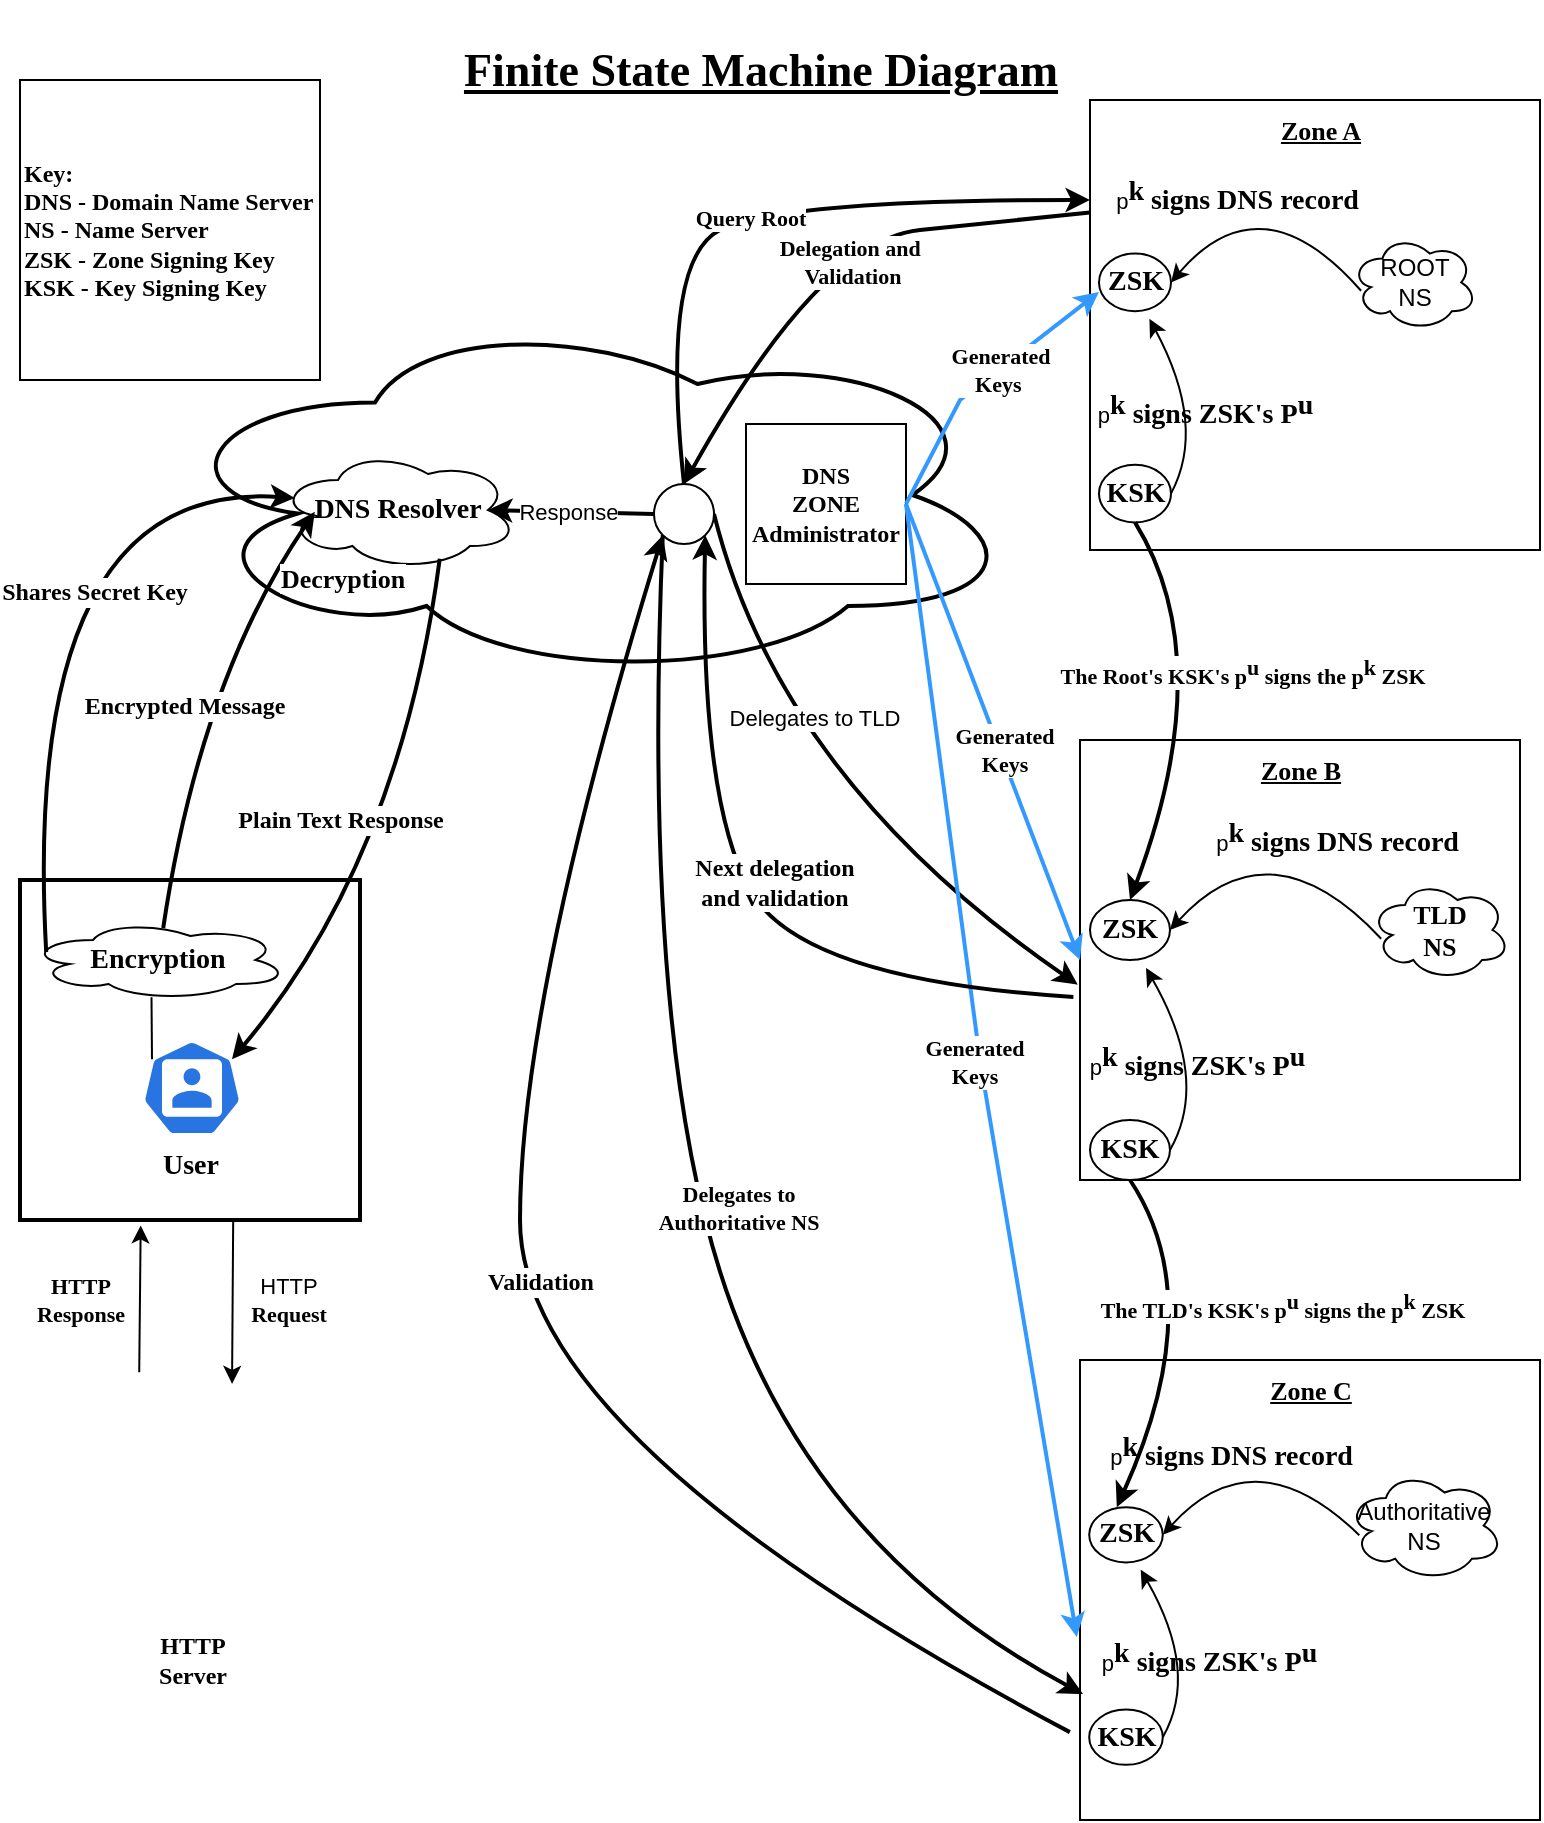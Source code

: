 <mxfile version="21.5.0" type="device" pages="3">
  <diagram name="Page-1" id="V3WznT-5KaZ9-lwerQ7A">
    <mxGraphModel dx="1259" dy="701" grid="1" gridSize="10" guides="1" tooltips="1" connect="1" arrows="1" fold="1" page="1" pageScale="1" pageWidth="827" pageHeight="1169" math="0" shadow="0">
      <root>
        <mxCell id="0" />
        <mxCell id="1" parent="0" />
        <mxCell id="03DhXbHCtmCu_sxHWPTh-43" value="" style="ellipse;shape=cloud;whiteSpace=wrap;html=1;strokeWidth=2;" parent="1" vertex="1">
          <mxGeometry x="94" y="186" width="430" height="185" as="geometry" />
        </mxCell>
        <mxCell id="03DhXbHCtmCu_sxHWPTh-3" value="" style="whiteSpace=wrap;html=1;aspect=fixed;strokeWidth=2;" parent="1" vertex="1">
          <mxGeometry x="24" y="471" width="170" height="170" as="geometry" />
        </mxCell>
        <mxCell id="03DhXbHCtmCu_sxHWPTh-1" value="" style="shape=image;html=1;verticalAlign=top;verticalLabelPosition=bottom;labelBackgroundColor=#ffffff;imageAspect=0;aspect=fixed;image=https://cdn2.iconfinder.com/data/icons/seo-flat-6/128/03_Landing_Page_Optimization-128.png" parent="1" vertex="1">
          <mxGeometry x="45" y="721" width="130" height="130" as="geometry" />
        </mxCell>
        <mxCell id="03DhXbHCtmCu_sxHWPTh-2" value="" style="sketch=0;html=1;dashed=0;whitespace=wrap;fillColor=#2875E2;strokeColor=#ffffff;points=[[0.005,0.63,0],[0.1,0.2,0],[0.9,0.2,0],[0.5,0,0],[0.995,0.63,0],[0.72,0.99,0],[0.5,1,0],[0.28,0.99,0]];verticalLabelPosition=bottom;align=center;verticalAlign=top;shape=mxgraph.kubernetes.icon;prIcon=user" parent="1" vertex="1">
          <mxGeometry x="85" y="551" width="50" height="48" as="geometry" />
        </mxCell>
        <mxCell id="03DhXbHCtmCu_sxHWPTh-4" value="&lt;b&gt;&lt;font style=&quot;font-size: 14px;&quot; face=&quot;Times New Roman&quot;&gt;User&lt;/font&gt;&lt;/b&gt;" style="text;html=1;align=center;verticalAlign=middle;resizable=0;points=[];autosize=1;strokeColor=none;fillColor=none;" parent="1" vertex="1">
          <mxGeometry x="84" y="599" width="50" height="30" as="geometry" />
        </mxCell>
        <mxCell id="03DhXbHCtmCu_sxHWPTh-5" value="&lt;font size=&quot;1&quot; face=&quot;Times New Roman&quot;&gt;&lt;b style=&quot;font-size: 14px;&quot;&gt;Encryption&lt;/b&gt;&lt;/font&gt;" style="ellipse;shape=cloud;whiteSpace=wrap;html=1;" parent="1" vertex="1">
          <mxGeometry x="28" y="491" width="130" height="40" as="geometry" />
        </mxCell>
        <mxCell id="03DhXbHCtmCu_sxHWPTh-6" value="&lt;font size=&quot;1&quot; face=&quot;Times New Roman&quot;&gt;&lt;b style=&quot;font-size: 14px;&quot;&gt;DNS Resolver&lt;/b&gt;&lt;/font&gt;" style="ellipse;shape=cloud;whiteSpace=wrap;html=1;" parent="1" vertex="1">
          <mxGeometry x="153" y="256" width="120" height="60" as="geometry" />
        </mxCell>
        <mxCell id="03DhXbHCtmCu_sxHWPTh-20" value="" style="group;strokeWidth=1;" parent="1" vertex="1" connectable="0">
          <mxGeometry x="559" y="81" width="225" height="240" as="geometry" />
        </mxCell>
        <mxCell id="03DhXbHCtmCu_sxHWPTh-9" value="" style="whiteSpace=wrap;html=1;aspect=fixed;" parent="03DhXbHCtmCu_sxHWPTh-20" vertex="1">
          <mxGeometry width="225" height="225" as="geometry" />
        </mxCell>
        <mxCell id="03DhXbHCtmCu_sxHWPTh-11" value="&lt;font size=&quot;1&quot; face=&quot;Times New Roman&quot;&gt;&lt;b style=&quot;font-size: 14px;&quot;&gt;ZSK&lt;/b&gt;&lt;/font&gt;" style="ellipse;whiteSpace=wrap;html=1;" parent="03DhXbHCtmCu_sxHWPTh-20" vertex="1">
          <mxGeometry x="4.5" y="76.8" width="36" height="28.8" as="geometry" />
        </mxCell>
        <mxCell id="03DhXbHCtmCu_sxHWPTh-12" value="&lt;font size=&quot;1&quot; face=&quot;Times New Roman&quot;&gt;&lt;b style=&quot;font-size: 14px;&quot;&gt;KSK&lt;/b&gt;&lt;/font&gt;" style="ellipse;whiteSpace=wrap;html=1;" parent="03DhXbHCtmCu_sxHWPTh-20" vertex="1">
          <mxGeometry x="4.5" y="182.4" width="36" height="28.8" as="geometry" />
        </mxCell>
        <mxCell id="03DhXbHCtmCu_sxHWPTh-13" value="" style="curved=1;endArrow=classic;html=1;rounded=0;exitX=1;exitY=0.5;exitDx=0;exitDy=0;entryX=0.7;entryY=1.133;entryDx=0;entryDy=0;entryPerimeter=0;" parent="03DhXbHCtmCu_sxHWPTh-20" source="03DhXbHCtmCu_sxHWPTh-12" target="03DhXbHCtmCu_sxHWPTh-11" edge="1">
          <mxGeometry width="50" height="50" relative="1" as="geometry">
            <mxPoint x="49.5" y="201.6" as="sourcePoint" />
            <mxPoint x="94.5" y="153.6" as="targetPoint" />
            <Array as="points">
              <mxPoint x="58.5" y="163.2" />
            </Array>
          </mxGeometry>
        </mxCell>
        <mxCell id="03DhXbHCtmCu_sxHWPTh-15" value="p&lt;sup style=&quot;--tw-border-spacing-x: 0; --tw-border-spacing-y: 0; --tw-translate-x: 0; --tw-translate-y: 0; --tw-rotate: 0; --tw-skew-x: 0; --tw-skew-y: 0; --tw-scale-x: 1; --tw-scale-y: 1; --tw-pan-x: ; --tw-pan-y: ; --tw-pinch-zoom: ; --tw-scroll-snap-strictness: proximity; --tw-ordinal: ; --tw-slashed-zero: ; --tw-numeric-figure: ; --tw-numeric-spacing: ; --tw-numeric-fraction: ; --tw-ring-inset: ; --tw-ring-offset-width: 0px; --tw-ring-offset-color: #fff; --tw-ring-color: rgb(59 130 246 / 0.5); --tw-ring-offset-shadow: 0 0 #0000; --tw-ring-shadow: 0 0 #0000; --tw-shadow: 0 0 #0000; --tw-shadow-colored: 0 0 #0000; --tw-blur: ; --tw-brightness: ; --tw-contrast: ; --tw-grayscale: ; --tw-hue-rotate: ; --tw-invert: ; --tw-saturate: ; --tw-sepia: ; --tw-drop-shadow: ; --tw-backdrop-blur: ; --tw-backdrop-brightness: ; --tw-backdrop-contrast: ; --tw-backdrop-grayscale: ; --tw-backdrop-hue-rotate: ; --tw-backdrop-invert: ; --tw-backdrop-opacity: ; --tw-backdrop-saturate: ; --tw-backdrop-sepia: ; font-family: &amp;quot;Times New Roman&amp;quot;; font-weight: 700; font-size: 14px;&quot;&gt;k&amp;nbsp;&lt;/sup&gt;&lt;span style=&quot;font-family: &amp;quot;Times New Roman&amp;quot;; font-size: 14px; font-weight: 700;&quot;&gt;signs ZSK&#39;s P&lt;/span&gt;&lt;sup style=&quot;--tw-border-spacing-x: 0; --tw-border-spacing-y: 0; --tw-translate-x: 0; --tw-translate-y: 0; --tw-rotate: 0; --tw-skew-x: 0; --tw-skew-y: 0; --tw-scale-x: 1; --tw-scale-y: 1; --tw-pan-x: ; --tw-pan-y: ; --tw-pinch-zoom: ; --tw-scroll-snap-strictness: proximity; --tw-ordinal: ; --tw-slashed-zero: ; --tw-numeric-figure: ; --tw-numeric-spacing: ; --tw-numeric-fraction: ; --tw-ring-inset: ; --tw-ring-offset-width: 0px; --tw-ring-offset-color: #fff; --tw-ring-color: rgb(59 130 246 / 0.5); --tw-ring-offset-shadow: 0 0 #0000; --tw-ring-shadow: 0 0 #0000; --tw-shadow: 0 0 #0000; --tw-shadow-colored: 0 0 #0000; --tw-blur: ; --tw-brightness: ; --tw-contrast: ; --tw-grayscale: ; --tw-hue-rotate: ; --tw-invert: ; --tw-saturate: ; --tw-sepia: ; --tw-drop-shadow: ; --tw-backdrop-blur: ; --tw-backdrop-brightness: ; --tw-backdrop-contrast: ; --tw-backdrop-grayscale: ; --tw-backdrop-hue-rotate: ; --tw-backdrop-invert: ; --tw-backdrop-opacity: ; --tw-backdrop-saturate: ; --tw-backdrop-sepia: ; font-family: &amp;quot;Times New Roman&amp;quot;; font-weight: 700; font-size: 14px;&quot;&gt;u&amp;nbsp;&lt;/sup&gt;" style="edgeLabel;html=1;align=center;verticalAlign=middle;resizable=0;points=[];labelBackgroundColor=none;" parent="03DhXbHCtmCu_sxHWPTh-13" vertex="1" connectable="0">
          <mxGeometry x="0.026" y="6" relative="1" as="geometry">
            <mxPoint x="12" as="offset" />
          </mxGeometry>
        </mxCell>
        <mxCell id="03DhXbHCtmCu_sxHWPTh-16" value="" style="curved=1;endArrow=classic;html=1;rounded=0;exitX=0.08;exitY=0.587;exitDx=0;exitDy=0;entryX=1;entryY=0.5;entryDx=0;entryDy=0;exitPerimeter=0;" parent="03DhXbHCtmCu_sxHWPTh-20" source="03DhXbHCtmCu_sxHWPTh-19" target="03DhXbHCtmCu_sxHWPTh-11" edge="1">
          <mxGeometry width="50" height="50" relative="1" as="geometry">
            <mxPoint x="105.3" y="116.16" as="sourcePoint" />
            <mxPoint x="94.5" y="28.8" as="targetPoint" />
            <Array as="points">
              <mxPoint x="85.5" y="38.4" />
            </Array>
          </mxGeometry>
        </mxCell>
        <mxCell id="03DhXbHCtmCu_sxHWPTh-17" value="p&lt;sup style=&quot;--tw-border-spacing-x: 0; --tw-border-spacing-y: 0; --tw-translate-x: 0; --tw-translate-y: 0; --tw-rotate: 0; --tw-skew-x: 0; --tw-skew-y: 0; --tw-scale-x: 1; --tw-scale-y: 1; --tw-pan-x: ; --tw-pan-y: ; --tw-pinch-zoom: ; --tw-scroll-snap-strictness: proximity; --tw-ordinal: ; --tw-slashed-zero: ; --tw-numeric-figure: ; --tw-numeric-spacing: ; --tw-numeric-fraction: ; --tw-ring-inset: ; --tw-ring-offset-width: 0px; --tw-ring-offset-color: #fff; --tw-ring-color: rgb(59 130 246 / 0.5); --tw-ring-offset-shadow: 0 0 #0000; --tw-ring-shadow: 0 0 #0000; --tw-shadow: 0 0 #0000; --tw-shadow-colored: 0 0 #0000; --tw-blur: ; --tw-brightness: ; --tw-contrast: ; --tw-grayscale: ; --tw-hue-rotate: ; --tw-invert: ; --tw-saturate: ; --tw-sepia: ; --tw-drop-shadow: ; --tw-backdrop-blur: ; --tw-backdrop-brightness: ; --tw-backdrop-contrast: ; --tw-backdrop-grayscale: ; --tw-backdrop-hue-rotate: ; --tw-backdrop-invert: ; --tw-backdrop-opacity: ; --tw-backdrop-saturate: ; --tw-backdrop-sepia: ; font-family: &amp;quot;Times New Roman&amp;quot;; font-weight: 700; font-size: 14px;&quot;&gt;k&amp;nbsp;&lt;/sup&gt;&lt;span style=&quot;font-family: &amp;quot;Times New Roman&amp;quot;; font-size: 14px; font-weight: 700;&quot;&gt;signs DNS record&lt;/span&gt;&lt;sup style=&quot;--tw-border-spacing-x: 0; --tw-border-spacing-y: 0; --tw-translate-x: 0; --tw-translate-y: 0; --tw-rotate: 0; --tw-skew-x: 0; --tw-skew-y: 0; --tw-scale-x: 1; --tw-scale-y: 1; --tw-pan-x: ; --tw-pan-y: ; --tw-pinch-zoom: ; --tw-scroll-snap-strictness: proximity; --tw-ordinal: ; --tw-slashed-zero: ; --tw-numeric-figure: ; --tw-numeric-spacing: ; --tw-numeric-fraction: ; --tw-ring-inset: ; --tw-ring-offset-width: 0px; --tw-ring-offset-color: #fff; --tw-ring-color: rgb(59 130 246 / 0.5); --tw-ring-offset-shadow: 0 0 #0000; --tw-ring-shadow: 0 0 #0000; --tw-shadow: 0 0 #0000; --tw-shadow-colored: 0 0 #0000; --tw-blur: ; --tw-brightness: ; --tw-contrast: ; --tw-grayscale: ; --tw-hue-rotate: ; --tw-invert: ; --tw-saturate: ; --tw-sepia: ; --tw-drop-shadow: ; --tw-backdrop-blur: ; --tw-backdrop-brightness: ; --tw-backdrop-contrast: ; --tw-backdrop-grayscale: ; --tw-backdrop-hue-rotate: ; --tw-backdrop-invert: ; --tw-backdrop-opacity: ; --tw-backdrop-saturate: ; --tw-backdrop-sepia: ; font-family: &amp;quot;Times New Roman&amp;quot;; font-weight: 700; font-size: 14px;&quot;&gt;&amp;nbsp;&lt;/sup&gt;" style="edgeLabel;html=1;align=center;verticalAlign=middle;resizable=0;points=[];labelBackgroundColor=none;" parent="03DhXbHCtmCu_sxHWPTh-16" vertex="1" connectable="0">
          <mxGeometry x="0.026" y="6" relative="1" as="geometry">
            <mxPoint x="-7" y="4" as="offset" />
          </mxGeometry>
        </mxCell>
        <mxCell id="03DhXbHCtmCu_sxHWPTh-19" value="ROOT&lt;br&gt;NS" style="ellipse;shape=cloud;whiteSpace=wrap;html=1;" parent="03DhXbHCtmCu_sxHWPTh-20" vertex="1">
          <mxGeometry x="130.5" y="67.2" width="63" height="48" as="geometry" />
        </mxCell>
        <mxCell id="03DhXbHCtmCu_sxHWPTh-91" value="Zone A" style="text;html=1;align=center;verticalAlign=middle;resizable=0;points=[];autosize=1;strokeColor=none;fillColor=none;fontStyle=5;fontFamily=Times New Roman;fontSize=13;" parent="03DhXbHCtmCu_sxHWPTh-20" vertex="1">
          <mxGeometry x="85" width="60" height="30" as="geometry" />
        </mxCell>
        <mxCell id="03DhXbHCtmCu_sxHWPTh-30" value="" style="group;strokeWidth=2;" parent="1" vertex="1" connectable="0">
          <mxGeometry x="554" y="711" width="230" height="230" as="geometry" />
        </mxCell>
        <mxCell id="03DhXbHCtmCu_sxHWPTh-31" value="" style="whiteSpace=wrap;html=1;aspect=fixed;" parent="03DhXbHCtmCu_sxHWPTh-30" vertex="1">
          <mxGeometry width="230" height="230" as="geometry" />
        </mxCell>
        <mxCell id="03DhXbHCtmCu_sxHWPTh-32" value="&lt;font size=&quot;1&quot; face=&quot;Times New Roman&quot;&gt;&lt;b style=&quot;font-size: 14px;&quot;&gt;ZSK&lt;/b&gt;&lt;/font&gt;" style="ellipse;whiteSpace=wrap;html=1;" parent="03DhXbHCtmCu_sxHWPTh-30" vertex="1">
          <mxGeometry x="4.6" y="73.6" width="36.8" height="27.6" as="geometry" />
        </mxCell>
        <mxCell id="03DhXbHCtmCu_sxHWPTh-33" value="&lt;font size=&quot;1&quot; face=&quot;Times New Roman&quot;&gt;&lt;b style=&quot;font-size: 14px;&quot;&gt;KSK&lt;/b&gt;&lt;/font&gt;" style="ellipse;whiteSpace=wrap;html=1;" parent="03DhXbHCtmCu_sxHWPTh-30" vertex="1">
          <mxGeometry x="4.6" y="174.8" width="36.8" height="27.6" as="geometry" />
        </mxCell>
        <mxCell id="03DhXbHCtmCu_sxHWPTh-34" value="" style="curved=1;endArrow=classic;html=1;rounded=0;exitX=1;exitY=0.5;exitDx=0;exitDy=0;entryX=0.7;entryY=1.133;entryDx=0;entryDy=0;entryPerimeter=0;" parent="03DhXbHCtmCu_sxHWPTh-30" source="03DhXbHCtmCu_sxHWPTh-33" target="03DhXbHCtmCu_sxHWPTh-32" edge="1">
          <mxGeometry width="50" height="50" relative="1" as="geometry">
            <mxPoint x="50.6" y="193.2" as="sourcePoint" />
            <mxPoint x="96.6" y="147.2" as="targetPoint" />
            <Array as="points">
              <mxPoint x="59.8" y="156.4" />
            </Array>
          </mxGeometry>
        </mxCell>
        <mxCell id="03DhXbHCtmCu_sxHWPTh-35" value="p&lt;sup style=&quot;--tw-border-spacing-x: 0; --tw-border-spacing-y: 0; --tw-translate-x: 0; --tw-translate-y: 0; --tw-rotate: 0; --tw-skew-x: 0; --tw-skew-y: 0; --tw-scale-x: 1; --tw-scale-y: 1; --tw-pan-x: ; --tw-pan-y: ; --tw-pinch-zoom: ; --tw-scroll-snap-strictness: proximity; --tw-ordinal: ; --tw-slashed-zero: ; --tw-numeric-figure: ; --tw-numeric-spacing: ; --tw-numeric-fraction: ; --tw-ring-inset: ; --tw-ring-offset-width: 0px; --tw-ring-offset-color: #fff; --tw-ring-color: rgb(59 130 246 / 0.5); --tw-ring-offset-shadow: 0 0 #0000; --tw-ring-shadow: 0 0 #0000; --tw-shadow: 0 0 #0000; --tw-shadow-colored: 0 0 #0000; --tw-blur: ; --tw-brightness: ; --tw-contrast: ; --tw-grayscale: ; --tw-hue-rotate: ; --tw-invert: ; --tw-saturate: ; --tw-sepia: ; --tw-drop-shadow: ; --tw-backdrop-blur: ; --tw-backdrop-brightness: ; --tw-backdrop-contrast: ; --tw-backdrop-grayscale: ; --tw-backdrop-hue-rotate: ; --tw-backdrop-invert: ; --tw-backdrop-opacity: ; --tw-backdrop-saturate: ; --tw-backdrop-sepia: ; font-family: &amp;quot;Times New Roman&amp;quot;; font-weight: 700; font-size: 14px;&quot;&gt;k&amp;nbsp;&lt;/sup&gt;&lt;span style=&quot;font-family: &amp;quot;Times New Roman&amp;quot;; font-size: 14px; font-weight: 700;&quot;&gt;signs ZSK&#39;s P&lt;/span&gt;&lt;sup style=&quot;--tw-border-spacing-x: 0; --tw-border-spacing-y: 0; --tw-translate-x: 0; --tw-translate-y: 0; --tw-rotate: 0; --tw-skew-x: 0; --tw-skew-y: 0; --tw-scale-x: 1; --tw-scale-y: 1; --tw-pan-x: ; --tw-pan-y: ; --tw-pinch-zoom: ; --tw-scroll-snap-strictness: proximity; --tw-ordinal: ; --tw-slashed-zero: ; --tw-numeric-figure: ; --tw-numeric-spacing: ; --tw-numeric-fraction: ; --tw-ring-inset: ; --tw-ring-offset-width: 0px; --tw-ring-offset-color: #fff; --tw-ring-color: rgb(59 130 246 / 0.5); --tw-ring-offset-shadow: 0 0 #0000; --tw-ring-shadow: 0 0 #0000; --tw-shadow: 0 0 #0000; --tw-shadow-colored: 0 0 #0000; --tw-blur: ; --tw-brightness: ; --tw-contrast: ; --tw-grayscale: ; --tw-hue-rotate: ; --tw-invert: ; --tw-saturate: ; --tw-sepia: ; --tw-drop-shadow: ; --tw-backdrop-blur: ; --tw-backdrop-brightness: ; --tw-backdrop-contrast: ; --tw-backdrop-grayscale: ; --tw-backdrop-hue-rotate: ; --tw-backdrop-invert: ; --tw-backdrop-opacity: ; --tw-backdrop-saturate: ; --tw-backdrop-sepia: ; font-family: &amp;quot;Times New Roman&amp;quot;; font-weight: 700; font-size: 14px;&quot;&gt;u&amp;nbsp;&lt;/sup&gt;" style="edgeLabel;html=1;align=center;verticalAlign=middle;resizable=0;points=[];labelBackgroundColor=none;" parent="03DhXbHCtmCu_sxHWPTh-34" vertex="1" connectable="0">
          <mxGeometry x="0.026" y="6" relative="1" as="geometry">
            <mxPoint x="17" as="offset" />
          </mxGeometry>
        </mxCell>
        <mxCell id="03DhXbHCtmCu_sxHWPTh-36" value="" style="curved=1;endArrow=classic;html=1;rounded=0;exitX=0.08;exitY=0.587;exitDx=0;exitDy=0;entryX=1;entryY=0.5;entryDx=0;entryDy=0;exitPerimeter=0;" parent="03DhXbHCtmCu_sxHWPTh-30" source="03DhXbHCtmCu_sxHWPTh-38" target="03DhXbHCtmCu_sxHWPTh-32" edge="1">
          <mxGeometry width="50" height="50" relative="1" as="geometry">
            <mxPoint x="107.64" y="111.32" as="sourcePoint" />
            <mxPoint x="96.6" y="27.6" as="targetPoint" />
            <Array as="points">
              <mxPoint x="87.4" y="36.8" />
            </Array>
          </mxGeometry>
        </mxCell>
        <mxCell id="03DhXbHCtmCu_sxHWPTh-37" value="p&lt;sup style=&quot;--tw-border-spacing-x: 0; --tw-border-spacing-y: 0; --tw-translate-x: 0; --tw-translate-y: 0; --tw-rotate: 0; --tw-skew-x: 0; --tw-skew-y: 0; --tw-scale-x: 1; --tw-scale-y: 1; --tw-pan-x: ; --tw-pan-y: ; --tw-pinch-zoom: ; --tw-scroll-snap-strictness: proximity; --tw-ordinal: ; --tw-slashed-zero: ; --tw-numeric-figure: ; --tw-numeric-spacing: ; --tw-numeric-fraction: ; --tw-ring-inset: ; --tw-ring-offset-width: 0px; --tw-ring-offset-color: #fff; --tw-ring-color: rgb(59 130 246 / 0.5); --tw-ring-offset-shadow: 0 0 #0000; --tw-ring-shadow: 0 0 #0000; --tw-shadow: 0 0 #0000; --tw-shadow-colored: 0 0 #0000; --tw-blur: ; --tw-brightness: ; --tw-contrast: ; --tw-grayscale: ; --tw-hue-rotate: ; --tw-invert: ; --tw-saturate: ; --tw-sepia: ; --tw-drop-shadow: ; --tw-backdrop-blur: ; --tw-backdrop-brightness: ; --tw-backdrop-contrast: ; --tw-backdrop-grayscale: ; --tw-backdrop-hue-rotate: ; --tw-backdrop-invert: ; --tw-backdrop-opacity: ; --tw-backdrop-saturate: ; --tw-backdrop-sepia: ; font-family: &amp;quot;Times New Roman&amp;quot;; font-weight: 700; font-size: 14px;&quot;&gt;k&amp;nbsp;&lt;/sup&gt;&lt;span style=&quot;font-family: &amp;quot;Times New Roman&amp;quot;; font-size: 14px; font-weight: 700;&quot;&gt;signs DNS record&lt;/span&gt;&lt;sup style=&quot;--tw-border-spacing-x: 0; --tw-border-spacing-y: 0; --tw-translate-x: 0; --tw-translate-y: 0; --tw-rotate: 0; --tw-skew-x: 0; --tw-skew-y: 0; --tw-scale-x: 1; --tw-scale-y: 1; --tw-pan-x: ; --tw-pan-y: ; --tw-pinch-zoom: ; --tw-scroll-snap-strictness: proximity; --tw-ordinal: ; --tw-slashed-zero: ; --tw-numeric-figure: ; --tw-numeric-spacing: ; --tw-numeric-fraction: ; --tw-ring-inset: ; --tw-ring-offset-width: 0px; --tw-ring-offset-color: #fff; --tw-ring-color: rgb(59 130 246 / 0.5); --tw-ring-offset-shadow: 0 0 #0000; --tw-ring-shadow: 0 0 #0000; --tw-shadow: 0 0 #0000; --tw-shadow-colored: 0 0 #0000; --tw-blur: ; --tw-brightness: ; --tw-contrast: ; --tw-grayscale: ; --tw-hue-rotate: ; --tw-invert: ; --tw-saturate: ; --tw-sepia: ; --tw-drop-shadow: ; --tw-backdrop-blur: ; --tw-backdrop-brightness: ; --tw-backdrop-contrast: ; --tw-backdrop-grayscale: ; --tw-backdrop-hue-rotate: ; --tw-backdrop-invert: ; --tw-backdrop-opacity: ; --tw-backdrop-saturate: ; --tw-backdrop-sepia: ; font-family: &amp;quot;Times New Roman&amp;quot;; font-weight: 700; font-size: 14px;&quot;&gt;&amp;nbsp;&lt;/sup&gt;" style="edgeLabel;html=1;align=center;verticalAlign=middle;resizable=0;points=[];labelBackgroundColor=none;" parent="03DhXbHCtmCu_sxHWPTh-36" vertex="1" connectable="0">
          <mxGeometry x="0.026" y="6" relative="1" as="geometry">
            <mxPoint x="-7" y="4" as="offset" />
          </mxGeometry>
        </mxCell>
        <mxCell id="03DhXbHCtmCu_sxHWPTh-38" value="Authoritative&lt;br&gt;NS" style="ellipse;shape=cloud;whiteSpace=wrap;html=1;" parent="03DhXbHCtmCu_sxHWPTh-30" vertex="1">
          <mxGeometry x="133.4" y="55.2" width="78.2" height="55.2" as="geometry" />
        </mxCell>
        <mxCell id="03DhXbHCtmCu_sxHWPTh-93" value="Zone C" style="text;html=1;align=center;verticalAlign=middle;resizable=0;points=[];autosize=1;strokeColor=none;fillColor=none;fontStyle=5;fontFamily=Times New Roman;fontSize=13;" parent="03DhXbHCtmCu_sxHWPTh-30" vertex="1">
          <mxGeometry x="85" width="60" height="30" as="geometry" />
        </mxCell>
        <mxCell id="03DhXbHCtmCu_sxHWPTh-22" value="" style="whiteSpace=wrap;html=1;aspect=fixed;strokeWidth=1;" parent="1" vertex="1">
          <mxGeometry x="554" y="401" width="220" height="220" as="geometry" />
        </mxCell>
        <mxCell id="03DhXbHCtmCu_sxHWPTh-23" value="&lt;font size=&quot;1&quot; face=&quot;Times New Roman&quot;&gt;&lt;b style=&quot;font-size: 14px;&quot;&gt;ZSK&lt;/b&gt;&lt;/font&gt;" style="ellipse;whiteSpace=wrap;html=1;" parent="1" vertex="1">
          <mxGeometry x="559" y="481" width="40" height="30" as="geometry" />
        </mxCell>
        <mxCell id="03DhXbHCtmCu_sxHWPTh-24" value="&lt;font size=&quot;1&quot; face=&quot;Times New Roman&quot;&gt;&lt;b style=&quot;font-size: 14px;&quot;&gt;KSK&lt;/b&gt;&lt;/font&gt;" style="ellipse;whiteSpace=wrap;html=1;" parent="1" vertex="1">
          <mxGeometry x="559" y="591" width="40" height="30" as="geometry" />
        </mxCell>
        <mxCell id="03DhXbHCtmCu_sxHWPTh-25" value="" style="curved=1;endArrow=classic;html=1;rounded=0;exitX=1;exitY=0.5;exitDx=0;exitDy=0;entryX=0.7;entryY=1.133;entryDx=0;entryDy=0;entryPerimeter=0;" parent="1" source="03DhXbHCtmCu_sxHWPTh-24" target="03DhXbHCtmCu_sxHWPTh-23" edge="1">
          <mxGeometry width="50" height="50" relative="1" as="geometry">
            <mxPoint x="609" y="611" as="sourcePoint" />
            <mxPoint x="659" y="561" as="targetPoint" />
            <Array as="points">
              <mxPoint x="619" y="571" />
            </Array>
          </mxGeometry>
        </mxCell>
        <mxCell id="03DhXbHCtmCu_sxHWPTh-26" value="p&lt;sup style=&quot;--tw-border-spacing-x: 0; --tw-border-spacing-y: 0; --tw-translate-x: 0; --tw-translate-y: 0; --tw-rotate: 0; --tw-skew-x: 0; --tw-skew-y: 0; --tw-scale-x: 1; --tw-scale-y: 1; --tw-pan-x: ; --tw-pan-y: ; --tw-pinch-zoom: ; --tw-scroll-snap-strictness: proximity; --tw-ordinal: ; --tw-slashed-zero: ; --tw-numeric-figure: ; --tw-numeric-spacing: ; --tw-numeric-fraction: ; --tw-ring-inset: ; --tw-ring-offset-width: 0px; --tw-ring-offset-color: #fff; --tw-ring-color: rgb(59 130 246 / 0.5); --tw-ring-offset-shadow: 0 0 #0000; --tw-ring-shadow: 0 0 #0000; --tw-shadow: 0 0 #0000; --tw-shadow-colored: 0 0 #0000; --tw-blur: ; --tw-brightness: ; --tw-contrast: ; --tw-grayscale: ; --tw-hue-rotate: ; --tw-invert: ; --tw-saturate: ; --tw-sepia: ; --tw-drop-shadow: ; --tw-backdrop-blur: ; --tw-backdrop-brightness: ; --tw-backdrop-contrast: ; --tw-backdrop-grayscale: ; --tw-backdrop-hue-rotate: ; --tw-backdrop-invert: ; --tw-backdrop-opacity: ; --tw-backdrop-saturate: ; --tw-backdrop-sepia: ; font-family: &amp;quot;Times New Roman&amp;quot;; font-weight: 700; font-size: 14px;&quot;&gt;k&amp;nbsp;&lt;/sup&gt;&lt;span style=&quot;font-family: &amp;quot;Times New Roman&amp;quot;; font-size: 14px; font-weight: 700;&quot;&gt;signs ZSK&#39;s P&lt;/span&gt;&lt;sup style=&quot;--tw-border-spacing-x: 0; --tw-border-spacing-y: 0; --tw-translate-x: 0; --tw-translate-y: 0; --tw-rotate: 0; --tw-skew-x: 0; --tw-skew-y: 0; --tw-scale-x: 1; --tw-scale-y: 1; --tw-pan-x: ; --tw-pan-y: ; --tw-pinch-zoom: ; --tw-scroll-snap-strictness: proximity; --tw-ordinal: ; --tw-slashed-zero: ; --tw-numeric-figure: ; --tw-numeric-spacing: ; --tw-numeric-fraction: ; --tw-ring-inset: ; --tw-ring-offset-width: 0px; --tw-ring-offset-color: #fff; --tw-ring-color: rgb(59 130 246 / 0.5); --tw-ring-offset-shadow: 0 0 #0000; --tw-ring-shadow: 0 0 #0000; --tw-shadow: 0 0 #0000; --tw-shadow-colored: 0 0 #0000; --tw-blur: ; --tw-brightness: ; --tw-contrast: ; --tw-grayscale: ; --tw-hue-rotate: ; --tw-invert: ; --tw-saturate: ; --tw-sepia: ; --tw-drop-shadow: ; --tw-backdrop-blur: ; --tw-backdrop-brightness: ; --tw-backdrop-contrast: ; --tw-backdrop-grayscale: ; --tw-backdrop-hue-rotate: ; --tw-backdrop-invert: ; --tw-backdrop-opacity: ; --tw-backdrop-saturate: ; --tw-backdrop-sepia: ; font-family: &amp;quot;Times New Roman&amp;quot;; font-weight: 700; font-size: 14px;&quot;&gt;u&amp;nbsp;&lt;/sup&gt;" style="edgeLabel;html=1;align=center;verticalAlign=middle;resizable=0;points=[];labelBackgroundColor=none;" parent="03DhXbHCtmCu_sxHWPTh-25" vertex="1" connectable="0">
          <mxGeometry x="0.026" y="6" relative="1" as="geometry">
            <mxPoint x="7" as="offset" />
          </mxGeometry>
        </mxCell>
        <mxCell id="03DhXbHCtmCu_sxHWPTh-27" value="" style="curved=1;endArrow=classic;html=1;rounded=0;exitX=0.08;exitY=0.587;exitDx=0;exitDy=0;entryX=1;entryY=0.5;entryDx=0;entryDy=0;exitPerimeter=0;" parent="1" source="03DhXbHCtmCu_sxHWPTh-29" target="03DhXbHCtmCu_sxHWPTh-23" edge="1">
          <mxGeometry width="50" height="50" relative="1" as="geometry">
            <mxPoint x="671" y="522" as="sourcePoint" />
            <mxPoint x="659" y="431" as="targetPoint" />
            <Array as="points">
              <mxPoint x="649" y="441" />
            </Array>
          </mxGeometry>
        </mxCell>
        <mxCell id="03DhXbHCtmCu_sxHWPTh-28" value="p&lt;sup style=&quot;--tw-border-spacing-x: 0; --tw-border-spacing-y: 0; --tw-translate-x: 0; --tw-translate-y: 0; --tw-rotate: 0; --tw-skew-x: 0; --tw-skew-y: 0; --tw-scale-x: 1; --tw-scale-y: 1; --tw-pan-x: ; --tw-pan-y: ; --tw-pinch-zoom: ; --tw-scroll-snap-strictness: proximity; --tw-ordinal: ; --tw-slashed-zero: ; --tw-numeric-figure: ; --tw-numeric-spacing: ; --tw-numeric-fraction: ; --tw-ring-inset: ; --tw-ring-offset-width: 0px; --tw-ring-offset-color: #fff; --tw-ring-color: rgb(59 130 246 / 0.5); --tw-ring-offset-shadow: 0 0 #0000; --tw-ring-shadow: 0 0 #0000; --tw-shadow: 0 0 #0000; --tw-shadow-colored: 0 0 #0000; --tw-blur: ; --tw-brightness: ; --tw-contrast: ; --tw-grayscale: ; --tw-hue-rotate: ; --tw-invert: ; --tw-saturate: ; --tw-sepia: ; --tw-drop-shadow: ; --tw-backdrop-blur: ; --tw-backdrop-brightness: ; --tw-backdrop-contrast: ; --tw-backdrop-grayscale: ; --tw-backdrop-hue-rotate: ; --tw-backdrop-invert: ; --tw-backdrop-opacity: ; --tw-backdrop-saturate: ; --tw-backdrop-sepia: ; font-family: &amp;quot;Times New Roman&amp;quot;; font-weight: 700; font-size: 14px;&quot;&gt;k&amp;nbsp;&lt;/sup&gt;&lt;span style=&quot;font-family: &amp;quot;Times New Roman&amp;quot;; font-size: 14px; font-weight: 700;&quot;&gt;signs DNS record&lt;/span&gt;&lt;sup style=&quot;--tw-border-spacing-x: 0; --tw-border-spacing-y: 0; --tw-translate-x: 0; --tw-translate-y: 0; --tw-rotate: 0; --tw-skew-x: 0; --tw-skew-y: 0; --tw-scale-x: 1; --tw-scale-y: 1; --tw-pan-x: ; --tw-pan-y: ; --tw-pinch-zoom: ; --tw-scroll-snap-strictness: proximity; --tw-ordinal: ; --tw-slashed-zero: ; --tw-numeric-figure: ; --tw-numeric-spacing: ; --tw-numeric-fraction: ; --tw-ring-inset: ; --tw-ring-offset-width: 0px; --tw-ring-offset-color: #fff; --tw-ring-color: rgb(59 130 246 / 0.5); --tw-ring-offset-shadow: 0 0 #0000; --tw-ring-shadow: 0 0 #0000; --tw-shadow: 0 0 #0000; --tw-shadow-colored: 0 0 #0000; --tw-blur: ; --tw-brightness: ; --tw-contrast: ; --tw-grayscale: ; --tw-hue-rotate: ; --tw-invert: ; --tw-saturate: ; --tw-sepia: ; --tw-drop-shadow: ; --tw-backdrop-blur: ; --tw-backdrop-brightness: ; --tw-backdrop-contrast: ; --tw-backdrop-grayscale: ; --tw-backdrop-hue-rotate: ; --tw-backdrop-invert: ; --tw-backdrop-opacity: ; --tw-backdrop-saturate: ; --tw-backdrop-sepia: ; font-family: &amp;quot;Times New Roman&amp;quot;; font-weight: 700; font-size: 14px;&quot;&gt;&amp;nbsp;&lt;/sup&gt;" style="edgeLabel;html=1;align=center;verticalAlign=middle;resizable=0;points=[];labelBackgroundColor=none;" parent="03DhXbHCtmCu_sxHWPTh-27" vertex="1" connectable="0">
          <mxGeometry x="0.026" y="6" relative="1" as="geometry">
            <mxPoint x="38" y="4" as="offset" />
          </mxGeometry>
        </mxCell>
        <mxCell id="03DhXbHCtmCu_sxHWPTh-29" value="&lt;font style=&quot;font-size: 13px;&quot;&gt;TLD&lt;br&gt;NS&lt;/font&gt;" style="ellipse;shape=cloud;whiteSpace=wrap;html=1;fontFamily=Times New Roman;fontStyle=1" parent="1" vertex="1">
          <mxGeometry x="699" y="471" width="70" height="50" as="geometry" />
        </mxCell>
        <mxCell id="03DhXbHCtmCu_sxHWPTh-39" value="" style="curved=1;endArrow=classic;html=1;rounded=0;exitX=0.5;exitY=1;exitDx=0;exitDy=0;entryX=0.5;entryY=0;entryDx=0;entryDy=0;strokeWidth=2;" parent="1" source="03DhXbHCtmCu_sxHWPTh-12" target="03DhXbHCtmCu_sxHWPTh-23" edge="1">
          <mxGeometry width="50" height="50" relative="1" as="geometry">
            <mxPoint x="484" y="491" as="sourcePoint" />
            <mxPoint x="474" y="471" as="targetPoint" />
            <Array as="points">
              <mxPoint x="624" y="361" />
            </Array>
          </mxGeometry>
        </mxCell>
        <mxCell id="03DhXbHCtmCu_sxHWPTh-40" value="&lt;font style=&quot;font-size: 11px;&quot;&gt;&lt;b style=&quot;font-size: 11px;&quot;&gt;The Root&#39;s KSK&#39;s p&lt;sup style=&quot;font-size: 11px;&quot;&gt;u&lt;/sup&gt; signs the p&lt;sup style=&quot;font-size: 11px;&quot;&gt;k&lt;/sup&gt; ZSK&lt;/b&gt;&lt;/font&gt;" style="edgeLabel;html=1;align=center;verticalAlign=middle;resizable=0;points=[];fontFamily=Times New Roman;fontSize=11;" parent="03DhXbHCtmCu_sxHWPTh-39" vertex="1" connectable="0">
          <mxGeometry x="-0.101" y="-13" relative="1" as="geometry">
            <mxPoint x="28" y="-2" as="offset" />
          </mxGeometry>
        </mxCell>
        <mxCell id="03DhXbHCtmCu_sxHWPTh-41" value="" style="curved=1;endArrow=classic;html=1;rounded=0;exitX=0.5;exitY=1;exitDx=0;exitDy=0;entryX=0.375;entryY=0;entryDx=0;entryDy=0;entryPerimeter=0;strokeWidth=2;" parent="1" source="03DhXbHCtmCu_sxHWPTh-24" target="03DhXbHCtmCu_sxHWPTh-32" edge="1">
          <mxGeometry width="50" height="50" relative="1" as="geometry">
            <mxPoint x="579" y="621" as="sourcePoint" />
            <mxPoint x="574" y="801" as="targetPoint" />
            <Array as="points">
              <mxPoint x="619" y="681" />
            </Array>
          </mxGeometry>
        </mxCell>
        <mxCell id="03DhXbHCtmCu_sxHWPTh-42" value="&lt;font style=&quot;font-size: 11px;&quot;&gt;&lt;b style=&quot;font-size: 11px;&quot;&gt;The TLD&#39;s KSK&#39;s p&lt;sup style=&quot;font-size: 11px;&quot;&gt;u&lt;/sup&gt; signs the p&lt;sup style=&quot;font-size: 11px;&quot;&gt;k&lt;/sup&gt; ZSK&lt;/b&gt;&lt;/font&gt;" style="edgeLabel;html=1;align=center;verticalAlign=middle;resizable=0;points=[];fontFamily=Times New Roman;fontSize=11;" parent="03DhXbHCtmCu_sxHWPTh-41" vertex="1" connectable="0">
          <mxGeometry x="-0.101" y="-13" relative="1" as="geometry">
            <mxPoint x="52" y="-2" as="offset" />
          </mxGeometry>
        </mxCell>
        <mxCell id="03DhXbHCtmCu_sxHWPTh-46" value="" style="endArrow=classic;html=1;rounded=0;entryX=0.875;entryY=0.5;entryDx=0;entryDy=0;entryPerimeter=0;strokeWidth=2;exitX=0;exitY=0.5;exitDx=0;exitDy=0;" parent="1" source="03DhXbHCtmCu_sxHWPTh-95" target="03DhXbHCtmCu_sxHWPTh-6" edge="1">
          <mxGeometry width="50" height="50" relative="1" as="geometry">
            <mxPoint x="354" y="292" as="sourcePoint" />
            <mxPoint x="420" y="297" as="targetPoint" />
          </mxGeometry>
        </mxCell>
        <mxCell id="03DhXbHCtmCu_sxHWPTh-48" value="Response" style="edgeLabel;html=1;align=center;verticalAlign=middle;resizable=0;points=[];" parent="03DhXbHCtmCu_sxHWPTh-46" vertex="1" connectable="0">
          <mxGeometry x="-0.305" relative="1" as="geometry">
            <mxPoint x="-14" y="-1" as="offset" />
          </mxGeometry>
        </mxCell>
        <mxCell id="03DhXbHCtmCu_sxHWPTh-49" value="" style="curved=1;endArrow=classic;html=1;rounded=0;entryX=0.07;entryY=0.4;entryDx=0;entryDy=0;entryPerimeter=0;exitX=0.07;exitY=0.4;exitDx=0;exitDy=0;exitPerimeter=0;strokeWidth=2;" parent="1" source="03DhXbHCtmCu_sxHWPTh-5" target="03DhXbHCtmCu_sxHWPTh-6" edge="1">
          <mxGeometry width="50" height="50" relative="1" as="geometry">
            <mxPoint x="54" y="441" as="sourcePoint" />
            <mxPoint x="118" y="351" as="targetPoint" />
            <Array as="points">
              <mxPoint x="24" y="271" />
            </Array>
          </mxGeometry>
        </mxCell>
        <mxCell id="03DhXbHCtmCu_sxHWPTh-50" value="&lt;b&gt;&lt;font style=&quot;font-size: 12px;&quot; face=&quot;Times New Roman&quot;&gt;Shares Secret Key&lt;/font&gt;&lt;/b&gt;" style="edgeLabel;html=1;align=center;verticalAlign=middle;resizable=0;points=[];" parent="03DhXbHCtmCu_sxHWPTh-49" vertex="1" connectable="0">
          <mxGeometry x="-0.115" y="-17" relative="1" as="geometry">
            <mxPoint x="16" y="-14" as="offset" />
          </mxGeometry>
        </mxCell>
        <mxCell id="03DhXbHCtmCu_sxHWPTh-51" value="" style="curved=1;endArrow=classic;html=1;rounded=0;exitX=0.52;exitY=0.102;exitDx=0;exitDy=0;exitPerimeter=0;entryX=0.18;entryY=0.545;entryDx=0;entryDy=0;entryPerimeter=0;strokeWidth=2;" parent="1" source="03DhXbHCtmCu_sxHWPTh-5" target="03DhXbHCtmCu_sxHWPTh-43" edge="1">
          <mxGeometry width="50" height="50" relative="1" as="geometry">
            <mxPoint x="264" y="451" as="sourcePoint" />
            <mxPoint x="314" y="401" as="targetPoint" />
            <Array as="points">
              <mxPoint x="114" y="371" />
            </Array>
          </mxGeometry>
        </mxCell>
        <mxCell id="03DhXbHCtmCu_sxHWPTh-52" value="&lt;b&gt;&lt;font style=&quot;font-size: 12px;&quot; face=&quot;Times New Roman&quot;&gt;Encrypted Message&lt;/font&gt;&lt;/b&gt;" style="edgeLabel;html=1;align=center;verticalAlign=middle;resizable=0;points=[];" parent="03DhXbHCtmCu_sxHWPTh-51" vertex="1" connectable="0">
          <mxGeometry x="-0.016" y="6" relative="1" as="geometry">
            <mxPoint as="offset" />
          </mxGeometry>
        </mxCell>
        <mxCell id="03DhXbHCtmCu_sxHWPTh-54" value="&lt;b&gt;&lt;font style=&quot;font-size: 13px;&quot; face=&quot;Times New Roman&quot;&gt;Decryption&lt;/font&gt;&lt;/b&gt;" style="edgeLabel;html=1;align=center;verticalAlign=middle;resizable=0;points=[];" parent="03DhXbHCtmCu_sxHWPTh-51" vertex="1" connectable="0">
          <mxGeometry x="0.427" y="-3" relative="1" as="geometry">
            <mxPoint x="48" y="-23" as="offset" />
          </mxGeometry>
        </mxCell>
        <mxCell id="03DhXbHCtmCu_sxHWPTh-55" value="" style="endArrow=none;html=1;rounded=0;exitX=0.1;exitY=0.2;exitDx=0;exitDy=0;exitPerimeter=0;entryX=0.475;entryY=0.966;entryDx=0;entryDy=0;entryPerimeter=0;" parent="1" source="03DhXbHCtmCu_sxHWPTh-2" target="03DhXbHCtmCu_sxHWPTh-5" edge="1">
          <mxGeometry width="50" height="50" relative="1" as="geometry">
            <mxPoint x="114" y="501" as="sourcePoint" />
            <mxPoint x="164" y="451" as="targetPoint" />
          </mxGeometry>
        </mxCell>
        <mxCell id="03DhXbHCtmCu_sxHWPTh-56" value="" style="curved=1;endArrow=classic;html=1;rounded=0;exitX=0.674;exitY=0.906;exitDx=0;exitDy=0;exitPerimeter=0;entryX=0.9;entryY=0.2;entryDx=0;entryDy=0;entryPerimeter=0;strokeWidth=2;" parent="1" source="03DhXbHCtmCu_sxHWPTh-6" target="03DhXbHCtmCu_sxHWPTh-2" edge="1">
          <mxGeometry width="50" height="50" relative="1" as="geometry">
            <mxPoint x="154" y="401" as="sourcePoint" />
            <mxPoint x="224" y="471" as="targetPoint" />
            <Array as="points">
              <mxPoint x="214" y="461" />
            </Array>
          </mxGeometry>
        </mxCell>
        <mxCell id="03DhXbHCtmCu_sxHWPTh-57" value="&lt;b&gt;&lt;font style=&quot;font-size: 12px;&quot; face=&quot;Times New Roman&quot;&gt;Plain Text Response&lt;/font&gt;&lt;/b&gt;" style="edgeLabel;html=1;align=center;verticalAlign=middle;resizable=0;points=[];" parent="03DhXbHCtmCu_sxHWPTh-56" vertex="1" connectable="0">
          <mxGeometry x="-0.055" y="-15" relative="1" as="geometry">
            <mxPoint x="-18" as="offset" />
          </mxGeometry>
        </mxCell>
        <mxCell id="03DhXbHCtmCu_sxHWPTh-8" value="DNS&lt;br style=&quot;font-size: 12px;&quot;&gt;ZONE&lt;br style=&quot;font-size: 12px;&quot;&gt;Administrator" style="whiteSpace=wrap;html=1;aspect=fixed;fontFamily=Times New Roman;fontSize=12;fontStyle=1" parent="1" vertex="1">
          <mxGeometry x="387" y="243" width="80" height="80" as="geometry" />
        </mxCell>
        <mxCell id="03DhXbHCtmCu_sxHWPTh-61" value="" style="curved=1;endArrow=classic;html=1;rounded=0;entryX=-0.005;entryY=0.556;entryDx=0;entryDy=0;entryPerimeter=0;exitX=1;exitY=0.5;exitDx=0;exitDy=0;strokeWidth=2;" parent="1" source="03DhXbHCtmCu_sxHWPTh-95" target="03DhXbHCtmCu_sxHWPTh-22" edge="1">
          <mxGeometry width="50" height="50" relative="1" as="geometry">
            <mxPoint x="312" y="451" as="sourcePoint" />
            <mxPoint x="362" y="401" as="targetPoint" />
            <Array as="points">
              <mxPoint x="404" y="421" />
            </Array>
          </mxGeometry>
        </mxCell>
        <mxCell id="03DhXbHCtmCu_sxHWPTh-69" value="Delegates to TLD" style="edgeLabel;html=1;align=center;verticalAlign=middle;resizable=0;points=[];" parent="03DhXbHCtmCu_sxHWPTh-61" vertex="1" connectable="0">
          <mxGeometry x="-0.136" y="3" relative="1" as="geometry">
            <mxPoint x="15" y="-29" as="offset" />
          </mxGeometry>
        </mxCell>
        <mxCell id="03DhXbHCtmCu_sxHWPTh-62" value="" style="endArrow=classic;html=1;rounded=0;exitX=1;exitY=0.5;exitDx=0;exitDy=0;entryX=0;entryY=0.667;entryDx=0;entryDy=0;entryPerimeter=0;fillColor=#a20025;strokeColor=#3399FF;strokeWidth=2;" parent="1" source="03DhXbHCtmCu_sxHWPTh-8" target="03DhXbHCtmCu_sxHWPTh-11" edge="1">
          <mxGeometry width="50" height="50" relative="1" as="geometry">
            <mxPoint x="504" y="421" as="sourcePoint" />
            <mxPoint x="554" y="371" as="targetPoint" />
            <Array as="points">
              <mxPoint x="494" y="231" />
            </Array>
          </mxGeometry>
        </mxCell>
        <mxCell id="03DhXbHCtmCu_sxHWPTh-72" value="Generated&lt;br style=&quot;font-size: 11px;&quot;&gt;Keys&amp;nbsp;" style="edgeLabel;html=1;align=center;verticalAlign=middle;resizable=0;points=[];fontStyle=1;fontFamily=Times New Roman;fontSize=11;" parent="03DhXbHCtmCu_sxHWPTh-62" vertex="1" connectable="0">
          <mxGeometry x="0.145" y="1" relative="1" as="geometry">
            <mxPoint y="1" as="offset" />
          </mxGeometry>
        </mxCell>
        <mxCell id="03DhXbHCtmCu_sxHWPTh-67" value="" style="endArrow=classic;html=1;rounded=0;exitX=1;exitY=0.5;exitDx=0;exitDy=0;entryX=0;entryY=0.5;entryDx=0;entryDy=0;fillColor=#a20025;strokeColor=#3399FF;strokeWidth=2;" parent="1" source="03DhXbHCtmCu_sxHWPTh-8" target="03DhXbHCtmCu_sxHWPTh-22" edge="1">
          <mxGeometry width="50" height="50" relative="1" as="geometry">
            <mxPoint x="414" y="291" as="sourcePoint" />
            <mxPoint x="537" y="509" as="targetPoint" />
          </mxGeometry>
        </mxCell>
        <mxCell id="03DhXbHCtmCu_sxHWPTh-73" value="Generated&lt;br style=&quot;font-size: 11px;&quot;&gt;Keys" style="edgeLabel;html=1;align=center;verticalAlign=middle;resizable=0;points=[];fontStyle=1;fontFamily=Times New Roman;fontSize=11;" parent="03DhXbHCtmCu_sxHWPTh-67" vertex="1" connectable="0">
          <mxGeometry x="0.087" y="2" relative="1" as="geometry">
            <mxPoint as="offset" />
          </mxGeometry>
        </mxCell>
        <mxCell id="03DhXbHCtmCu_sxHWPTh-68" value="" style="endArrow=classic;html=1;rounded=0;exitX=1;exitY=0.5;exitDx=0;exitDy=0;entryX=-0.007;entryY=0.602;entryDx=0;entryDy=0;entryPerimeter=0;fillColor=#a20025;strokeColor=#3399FF;strokeWidth=2;" parent="1" source="03DhXbHCtmCu_sxHWPTh-8" target="03DhXbHCtmCu_sxHWPTh-31" edge="1">
          <mxGeometry width="50" height="50" relative="1" as="geometry">
            <mxPoint x="424" y="303" as="sourcePoint" />
            <mxPoint x="536" y="562" as="targetPoint" />
            <Array as="points">
              <mxPoint x="504" y="561" />
            </Array>
          </mxGeometry>
        </mxCell>
        <mxCell id="03DhXbHCtmCu_sxHWPTh-74" value="Generated&lt;br style=&quot;font-size: 11px;&quot;&gt;Keys" style="edgeLabel;html=1;align=center;verticalAlign=middle;resizable=0;points=[];fontStyle=1;fontFamily=Times New Roman;fontSize=11;" parent="03DhXbHCtmCu_sxHWPTh-68" vertex="1" connectable="0">
          <mxGeometry x="-0.144" y="1" relative="1" as="geometry">
            <mxPoint y="36" as="offset" />
          </mxGeometry>
        </mxCell>
        <mxCell id="03DhXbHCtmCu_sxHWPTh-70" value="" style="curved=1;endArrow=classic;html=1;rounded=0;entryX=-0.005;entryY=0.556;entryDx=0;entryDy=0;entryPerimeter=0;exitX=0;exitY=1;exitDx=0;exitDy=0;strokeWidth=2;" parent="1" source="03DhXbHCtmCu_sxHWPTh-95" edge="1">
          <mxGeometry width="50" height="50" relative="1" as="geometry">
            <mxPoint x="248.5" y="629" as="sourcePoint" />
            <mxPoint x="555.5" y="878" as="targetPoint" />
            <Array as="points">
              <mxPoint x="334" y="561" />
              <mxPoint x="426.5" y="809" />
            </Array>
          </mxGeometry>
        </mxCell>
        <mxCell id="03DhXbHCtmCu_sxHWPTh-71" value="&lt;b&gt;&lt;font face=&quot;Times New Roman&quot;&gt;Delegates to&lt;br&gt;Authoritative NS&lt;/font&gt;&lt;/b&gt;" style="edgeLabel;html=1;align=center;verticalAlign=middle;resizable=0;points=[];" parent="03DhXbHCtmCu_sxHWPTh-70" vertex="1" connectable="0">
          <mxGeometry x="-0.136" y="3" relative="1" as="geometry">
            <mxPoint x="36" y="48" as="offset" />
          </mxGeometry>
        </mxCell>
        <mxCell id="03DhXbHCtmCu_sxHWPTh-75" value="" style="curved=1;endArrow=classic;html=1;rounded=0;exitX=-0.022;exitY=0.809;exitDx=0;exitDy=0;strokeWidth=2;entryX=0;entryY=1;entryDx=0;entryDy=0;exitPerimeter=0;" parent="1" source="03DhXbHCtmCu_sxHWPTh-31" target="03DhXbHCtmCu_sxHWPTh-95" edge="1">
          <mxGeometry width="50" height="50" relative="1" as="geometry">
            <mxPoint x="214" y="812.5" as="sourcePoint" />
            <mxPoint x="344" y="301" as="targetPoint" />
            <Array as="points">
              <mxPoint x="274" y="751" />
              <mxPoint x="274" y="531" />
            </Array>
          </mxGeometry>
        </mxCell>
        <mxCell id="03DhXbHCtmCu_sxHWPTh-76" value="&lt;b&gt;&lt;font style=&quot;font-size: 12px;&quot; face=&quot;Times New Roman&quot;&gt;Validation&lt;/font&gt;&lt;/b&gt;" style="edgeLabel;html=1;align=center;verticalAlign=middle;resizable=0;points=[];" parent="03DhXbHCtmCu_sxHWPTh-75" vertex="1" connectable="0">
          <mxGeometry x="-0.016" y="6" relative="1" as="geometry">
            <mxPoint x="16" y="-10" as="offset" />
          </mxGeometry>
        </mxCell>
        <mxCell id="03DhXbHCtmCu_sxHWPTh-78" value="" style="curved=1;endArrow=classic;html=1;rounded=0;entryX=0;entryY=0.222;entryDx=0;entryDy=0;entryPerimeter=0;exitX=0.5;exitY=0;exitDx=0;exitDy=0;strokeWidth=2;" parent="1" source="03DhXbHCtmCu_sxHWPTh-95" target="03DhXbHCtmCu_sxHWPTh-9" edge="1">
          <mxGeometry width="50" height="50" relative="1" as="geometry">
            <mxPoint x="324" y="186" as="sourcePoint" />
            <mxPoint x="374" y="136" as="targetPoint" />
            <Array as="points">
              <mxPoint x="344" y="161" />
              <mxPoint x="404" y="131" />
            </Array>
          </mxGeometry>
        </mxCell>
        <mxCell id="03DhXbHCtmCu_sxHWPTh-79" value="Query Root" style="edgeLabel;html=1;align=center;verticalAlign=middle;resizable=0;points=[];fontFamily=Times New Roman;fontStyle=1" parent="03DhXbHCtmCu_sxHWPTh-78" vertex="1" connectable="0">
          <mxGeometry x="-0.033" y="-1" relative="1" as="geometry">
            <mxPoint as="offset" />
          </mxGeometry>
        </mxCell>
        <mxCell id="03DhXbHCtmCu_sxHWPTh-80" value="" style="curved=1;endArrow=classic;html=1;rounded=0;entryX=0.5;entryY=0;entryDx=0;entryDy=0;exitX=0;exitY=0.25;exitDx=0;exitDy=0;strokeWidth=2;" parent="1" source="03DhXbHCtmCu_sxHWPTh-9" target="03DhXbHCtmCu_sxHWPTh-95" edge="1">
          <mxGeometry width="50" height="50" relative="1" as="geometry">
            <mxPoint x="258" y="265" as="sourcePoint" />
            <mxPoint x="569" y="147" as="targetPoint" />
            <Array as="points">
              <mxPoint x="524" y="141" />
              <mxPoint x="424" y="151" />
            </Array>
          </mxGeometry>
        </mxCell>
        <mxCell id="03DhXbHCtmCu_sxHWPTh-81" value="Delegation and&amp;nbsp;&lt;br&gt;Validation" style="edgeLabel;html=1;align=center;verticalAlign=middle;resizable=0;points=[];fontFamily=Times New Roman;fontStyle=1" parent="03DhXbHCtmCu_sxHWPTh-80" vertex="1" connectable="0">
          <mxGeometry x="-0.033" y="-1" relative="1" as="geometry">
            <mxPoint x="13" y="12" as="offset" />
          </mxGeometry>
        </mxCell>
        <mxCell id="03DhXbHCtmCu_sxHWPTh-82" value="" style="curved=1;endArrow=classic;html=1;rounded=0;exitX=-0.015;exitY=0.584;exitDx=0;exitDy=0;exitPerimeter=0;entryX=1;entryY=1;entryDx=0;entryDy=0;strokeWidth=2;" parent="1" source="03DhXbHCtmCu_sxHWPTh-22" target="03DhXbHCtmCu_sxHWPTh-95" edge="1">
          <mxGeometry width="50" height="50" relative="1" as="geometry">
            <mxPoint x="559" y="895" as="sourcePoint" />
            <mxPoint x="256" y="301" as="targetPoint" />
            <Array as="points">
              <mxPoint x="414" y="521" />
              <mxPoint x="364" y="431" />
            </Array>
          </mxGeometry>
        </mxCell>
        <mxCell id="03DhXbHCtmCu_sxHWPTh-83" value="&lt;font face=&quot;Times New Roman&quot;&gt;&lt;span style=&quot;font-size: 12px;&quot;&gt;&lt;b&gt;Next delegation &lt;br&gt;and validation&lt;/b&gt;&lt;/span&gt;&lt;/font&gt;" style="edgeLabel;html=1;align=center;verticalAlign=middle;resizable=0;points=[];" parent="03DhXbHCtmCu_sxHWPTh-82" vertex="1" connectable="0">
          <mxGeometry x="-0.016" y="6" relative="1" as="geometry">
            <mxPoint x="14" y="-12" as="offset" />
          </mxGeometry>
        </mxCell>
        <mxCell id="03DhXbHCtmCu_sxHWPTh-86" value="" style="endArrow=classic;html=1;rounded=0;entryX=0.355;entryY=1.016;entryDx=0;entryDy=0;entryPerimeter=0;exitX=0.297;exitY=-0.03;exitDx=0;exitDy=0;exitPerimeter=0;" parent="1" source="03DhXbHCtmCu_sxHWPTh-1" target="03DhXbHCtmCu_sxHWPTh-3" edge="1">
          <mxGeometry width="50" height="50" relative="1" as="geometry">
            <mxPoint x="84" y="691" as="sourcePoint" />
            <mxPoint x="144" y="651" as="targetPoint" />
          </mxGeometry>
        </mxCell>
        <mxCell id="03DhXbHCtmCu_sxHWPTh-88" value="HTTP&lt;br&gt;Response" style="edgeLabel;html=1;align=center;verticalAlign=middle;resizable=0;points=[];fontFamily=Times New Roman;fontStyle=1" parent="03DhXbHCtmCu_sxHWPTh-86" vertex="1" connectable="0">
          <mxGeometry x="-0.149" relative="1" as="geometry">
            <mxPoint x="-30" y="-5" as="offset" />
          </mxGeometry>
        </mxCell>
        <mxCell id="03DhXbHCtmCu_sxHWPTh-87" value="" style="endArrow=classic;html=1;rounded=0;entryX=0.654;entryY=0.015;entryDx=0;entryDy=0;entryPerimeter=0;exitX=0.627;exitY=1.002;exitDx=0;exitDy=0;exitPerimeter=0;" parent="1" source="03DhXbHCtmCu_sxHWPTh-3" target="03DhXbHCtmCu_sxHWPTh-1" edge="1">
          <mxGeometry width="50" height="50" relative="1" as="geometry">
            <mxPoint x="130" y="641" as="sourcePoint" />
            <mxPoint x="454" y="511" as="targetPoint" />
          </mxGeometry>
        </mxCell>
        <mxCell id="03DhXbHCtmCu_sxHWPTh-89" value="HTTP&lt;br style=&quot;--tw-border-spacing-x: 0; --tw-border-spacing-y: 0; --tw-translate-x: 0; --tw-translate-y: 0; --tw-rotate: 0; --tw-skew-x: 0; --tw-skew-y: 0; --tw-scale-x: 1; --tw-scale-y: 1; --tw-pan-x: ; --tw-pan-y: ; --tw-pinch-zoom: ; --tw-scroll-snap-strictness: proximity; --tw-ordinal: ; --tw-slashed-zero: ; --tw-numeric-figure: ; --tw-numeric-spacing: ; --tw-numeric-fraction: ; --tw-ring-inset: ; --tw-ring-offset-width: 0px; --tw-ring-offset-color: #fff; --tw-ring-color: rgb(59 130 246 / 0.5); --tw-ring-offset-shadow: 0 0 #0000; --tw-ring-shadow: 0 0 #0000; --tw-shadow: 0 0 #0000; --tw-shadow-colored: 0 0 #0000; --tw-blur: ; --tw-brightness: ; --tw-contrast: ; --tw-grayscale: ; --tw-hue-rotate: ; --tw-invert: ; --tw-saturate: ; --tw-sepia: ; --tw-drop-shadow: ; --tw-backdrop-blur: ; --tw-backdrop-brightness: ; --tw-backdrop-contrast: ; --tw-backdrop-grayscale: ; --tw-backdrop-hue-rotate: ; --tw-backdrop-invert: ; --tw-backdrop-opacity: ; --tw-backdrop-saturate: ; --tw-backdrop-sepia: ; font-family: &amp;quot;Times New Roman&amp;quot;; font-weight: 700;&quot;&gt;&lt;span style=&quot;font-family: &amp;quot;Times New Roman&amp;quot;; font-weight: 700;&quot;&gt;Request&lt;/span&gt;" style="edgeLabel;html=1;align=center;verticalAlign=middle;resizable=0;points=[];" parent="03DhXbHCtmCu_sxHWPTh-87" vertex="1" connectable="0">
          <mxGeometry x="0.259" relative="1" as="geometry">
            <mxPoint x="28" y="-12" as="offset" />
          </mxGeometry>
        </mxCell>
        <mxCell id="03DhXbHCtmCu_sxHWPTh-92" value="Zone B" style="text;html=1;align=center;verticalAlign=middle;resizable=0;points=[];autosize=1;strokeColor=none;fillColor=none;fontStyle=5;fontFamily=Times New Roman;fontSize=13;" parent="1" vertex="1">
          <mxGeometry x="634" y="401" width="60" height="30" as="geometry" />
        </mxCell>
        <mxCell id="03DhXbHCtmCu_sxHWPTh-94" value="&lt;b&gt;&lt;font face=&quot;Times New Roman&quot;&gt;HTTP&lt;br&gt;Server&lt;/font&gt;&lt;/b&gt;" style="text;html=1;align=center;verticalAlign=middle;resizable=0;points=[];autosize=1;strokeColor=none;fillColor=none;" parent="1" vertex="1">
          <mxGeometry x="80" y="841" width="60" height="40" as="geometry" />
        </mxCell>
        <mxCell id="03DhXbHCtmCu_sxHWPTh-95" value="" style="ellipse;whiteSpace=wrap;html=1;aspect=fixed;" parent="1" vertex="1">
          <mxGeometry x="341" y="273" width="30" height="30" as="geometry" />
        </mxCell>
        <mxCell id="03DhXbHCtmCu_sxHWPTh-97" value="Key:&lt;br style=&quot;--tw-border-spacing-x: 0; --tw-border-spacing-y: 0; --tw-translate-x: 0; --tw-translate-y: 0; --tw-rotate: 0; --tw-skew-x: 0; --tw-skew-y: 0; --tw-scale-x: 1; --tw-scale-y: 1; --tw-pan-x: ; --tw-pan-y: ; --tw-pinch-zoom: ; --tw-scroll-snap-strictness: proximity; --tw-ordinal: ; --tw-slashed-zero: ; --tw-numeric-figure: ; --tw-numeric-spacing: ; --tw-numeric-fraction: ; --tw-ring-inset: ; --tw-ring-offset-width: 0px; --tw-ring-offset-color: #fff; --tw-ring-color: rgb(59 130 246 / 0.5); --tw-ring-offset-shadow: 0 0 #0000; --tw-ring-shadow: 0 0 #0000; --tw-shadow: 0 0 #0000; --tw-shadow-colored: 0 0 #0000; --tw-blur: ; --tw-brightness: ; --tw-contrast: ; --tw-grayscale: ; --tw-hue-rotate: ; --tw-invert: ; --tw-saturate: ; --tw-sepia: ; --tw-drop-shadow: ; --tw-backdrop-blur: ; --tw-backdrop-brightness: ; --tw-backdrop-contrast: ; --tw-backdrop-grayscale: ; --tw-backdrop-hue-rotate: ; --tw-backdrop-invert: ; --tw-backdrop-opacity: ; --tw-backdrop-saturate: ; --tw-backdrop-sepia: ;&quot;&gt;&lt;span style=&quot;&quot;&gt;DNS - Domain Name Server&lt;/span&gt;&lt;br style=&quot;--tw-border-spacing-x: 0; --tw-border-spacing-y: 0; --tw-translate-x: 0; --tw-translate-y: 0; --tw-rotate: 0; --tw-skew-x: 0; --tw-skew-y: 0; --tw-scale-x: 1; --tw-scale-y: 1; --tw-pan-x: ; --tw-pan-y: ; --tw-pinch-zoom: ; --tw-scroll-snap-strictness: proximity; --tw-ordinal: ; --tw-slashed-zero: ; --tw-numeric-figure: ; --tw-numeric-spacing: ; --tw-numeric-fraction: ; --tw-ring-inset: ; --tw-ring-offset-width: 0px; --tw-ring-offset-color: #fff; --tw-ring-color: rgb(59 130 246 / 0.5); --tw-ring-offset-shadow: 0 0 #0000; --tw-ring-shadow: 0 0 #0000; --tw-shadow: 0 0 #0000; --tw-shadow-colored: 0 0 #0000; --tw-blur: ; --tw-brightness: ; --tw-contrast: ; --tw-grayscale: ; --tw-hue-rotate: ; --tw-invert: ; --tw-saturate: ; --tw-sepia: ; --tw-drop-shadow: ; --tw-backdrop-blur: ; --tw-backdrop-brightness: ; --tw-backdrop-contrast: ; --tw-backdrop-grayscale: ; --tw-backdrop-hue-rotate: ; --tw-backdrop-invert: ; --tw-backdrop-opacity: ; --tw-backdrop-saturate: ; --tw-backdrop-sepia: ;&quot;&gt;&lt;span style=&quot;&quot;&gt;NS - Name Server&lt;/span&gt;&lt;br style=&quot;--tw-border-spacing-x: 0; --tw-border-spacing-y: 0; --tw-translate-x: 0; --tw-translate-y: 0; --tw-rotate: 0; --tw-skew-x: 0; --tw-skew-y: 0; --tw-scale-x: 1; --tw-scale-y: 1; --tw-pan-x: ; --tw-pan-y: ; --tw-pinch-zoom: ; --tw-scroll-snap-strictness: proximity; --tw-ordinal: ; --tw-slashed-zero: ; --tw-numeric-figure: ; --tw-numeric-spacing: ; --tw-numeric-fraction: ; --tw-ring-inset: ; --tw-ring-offset-width: 0px; --tw-ring-offset-color: #fff; --tw-ring-color: rgb(59 130 246 / 0.5); --tw-ring-offset-shadow: 0 0 #0000; --tw-ring-shadow: 0 0 #0000; --tw-shadow: 0 0 #0000; --tw-shadow-colored: 0 0 #0000; --tw-blur: ; --tw-brightness: ; --tw-contrast: ; --tw-grayscale: ; --tw-hue-rotate: ; --tw-invert: ; --tw-saturate: ; --tw-sepia: ; --tw-drop-shadow: ; --tw-backdrop-blur: ; --tw-backdrop-brightness: ; --tw-backdrop-contrast: ; --tw-backdrop-grayscale: ; --tw-backdrop-hue-rotate: ; --tw-backdrop-invert: ; --tw-backdrop-opacity: ; --tw-backdrop-saturate: ; --tw-backdrop-sepia: ;&quot;&gt;&lt;span style=&quot;&quot;&gt;ZSK - Zone Signing Key&lt;/span&gt;&lt;br style=&quot;--tw-border-spacing-x: 0; --tw-border-spacing-y: 0; --tw-translate-x: 0; --tw-translate-y: 0; --tw-rotate: 0; --tw-skew-x: 0; --tw-skew-y: 0; --tw-scale-x: 1; --tw-scale-y: 1; --tw-pan-x: ; --tw-pan-y: ; --tw-pinch-zoom: ; --tw-scroll-snap-strictness: proximity; --tw-ordinal: ; --tw-slashed-zero: ; --tw-numeric-figure: ; --tw-numeric-spacing: ; --tw-numeric-fraction: ; --tw-ring-inset: ; --tw-ring-offset-width: 0px; --tw-ring-offset-color: #fff; --tw-ring-color: rgb(59 130 246 / 0.5); --tw-ring-offset-shadow: 0 0 #0000; --tw-ring-shadow: 0 0 #0000; --tw-shadow: 0 0 #0000; --tw-shadow-colored: 0 0 #0000; --tw-blur: ; --tw-brightness: ; --tw-contrast: ; --tw-grayscale: ; --tw-hue-rotate: ; --tw-invert: ; --tw-saturate: ; --tw-sepia: ; --tw-drop-shadow: ; --tw-backdrop-blur: ; --tw-backdrop-brightness: ; --tw-backdrop-contrast: ; --tw-backdrop-grayscale: ; --tw-backdrop-hue-rotate: ; --tw-backdrop-invert: ; --tw-backdrop-opacity: ; --tw-backdrop-saturate: ; --tw-backdrop-sepia: ;&quot;&gt;&lt;span style=&quot;&quot;&gt;KSK - Key Signing Key&lt;/span&gt;" style="whiteSpace=wrap;html=1;aspect=fixed;align=left;fontFamily=Times New Roman;fontStyle=1" parent="1" vertex="1">
          <mxGeometry x="24" y="71" width="150" height="150" as="geometry" />
        </mxCell>
        <mxCell id="03DhXbHCtmCu_sxHWPTh-98" value="&lt;h1 style=&quot;--tw-border-spacing-x: 0; --tw-border-spacing-y: 0; --tw-translate-x: 0; --tw-translate-y: 0; --tw-rotate: 0; --tw-skew-x: 0; --tw-skew-y: 0; --tw-scale-x: 1; --tw-scale-y: 1; --tw-pan-x: ; --tw-pan-y: ; --tw-pinch-zoom: ; --tw-scroll-snap-strictness: proximity; --tw-ordinal: ; --tw-slashed-zero: ; --tw-numeric-figure: ; --tw-numeric-spacing: ; --tw-numeric-fraction: ; --tw-ring-inset: ; --tw-ring-offset-width: 0px; --tw-ring-offset-color: #fff; --tw-ring-color: rgb(59 130 246 / 0.5); --tw-ring-offset-shadow: 0 0 #0000; --tw-ring-shadow: 0 0 #0000; --tw-shadow: 0 0 #0000; --tw-shadow-colored: 0 0 #0000; --tw-blur: ; --tw-brightness: ; --tw-contrast: ; --tw-grayscale: ; --tw-hue-rotate: ; --tw-invert: ; --tw-saturate: ; --tw-sepia: ; --tw-drop-shadow: ; --tw-backdrop-blur: ; --tw-backdrop-brightness: ; --tw-backdrop-contrast: ; --tw-backdrop-grayscale: ; --tw-backdrop-hue-rotate: ; --tw-backdrop-invert: ; --tw-backdrop-opacity: ; --tw-backdrop-saturate: ; --tw-backdrop-sepia: ; font-size: 23px;&quot;&gt;Finite State Machine Diagram&lt;/h1&gt;" style="text;html=1;align=center;verticalAlign=middle;resizable=0;points=[];autosize=1;strokeColor=none;fillColor=none;fontStyle=5;fontSize=23;fontFamily=Times New Roman;" parent="1" vertex="1">
          <mxGeometry x="234" y="31" width="320" height="70" as="geometry" />
        </mxCell>
      </root>
    </mxGraphModel>
  </diagram>
  <diagram id="T3ibRVjWJjG4z2k2_zm5" name="Page-2">
    <mxGraphModel dx="1259" dy="701" grid="1" gridSize="10" guides="1" tooltips="1" connect="1" arrows="1" fold="1" page="1" pageScale="1" pageWidth="827" pageHeight="1169" math="0" shadow="0">
      <root>
        <mxCell id="0" />
        <mxCell id="1" parent="0" />
        <mxCell id="091y85yshSIN2xYqOFV_-1" value="Query State" style="rounded=1;whiteSpace=wrap;html=1;" parent="1" vertex="1">
          <mxGeometry x="340" y="110" width="120" height="60" as="geometry" />
        </mxCell>
        <mxCell id="091y85yshSIN2xYqOFV_-3" value="DNSCrypt Initialization" style="rounded=1;whiteSpace=wrap;html=1;" parent="1" vertex="1">
          <mxGeometry x="500" y="190" width="120" height="60" as="geometry" />
        </mxCell>
        <mxCell id="091y85yshSIN2xYqOFV_-4" value="Error" style="rounded=1;whiteSpace=wrap;html=1;" parent="1" vertex="1">
          <mxGeometry x="700" y="190" width="120" height="60" as="geometry" />
        </mxCell>
        <mxCell id="091y85yshSIN2xYqOFV_-5" value="DNSCRYPT Secure&amp;nbsp;&lt;br&gt;State" style="rounded=1;whiteSpace=wrap;html=1;" parent="1" vertex="1">
          <mxGeometry x="500" y="310" width="120" height="60" as="geometry" />
        </mxCell>
        <mxCell id="091y85yshSIN2xYqOFV_-6" value="Resolver Initialization State" style="rounded=1;whiteSpace=wrap;html=1;" parent="1" vertex="1">
          <mxGeometry x="270" y="310" width="120" height="60" as="geometry" />
        </mxCell>
        <mxCell id="091y85yshSIN2xYqOFV_-7" value="DNS Resolver Query State" style="rounded=1;whiteSpace=wrap;html=1;" parent="1" vertex="1">
          <mxGeometry x="270" y="450" width="120" height="60" as="geometry" />
        </mxCell>
        <mxCell id="091y85yshSIN2xYqOFV_-8" value="DNS Resolver Response State" style="rounded=1;whiteSpace=wrap;html=1;" parent="1" vertex="1">
          <mxGeometry x="130" y="370" width="120" height="60" as="geometry" />
        </mxCell>
        <mxCell id="091y85yshSIN2xYqOFV_-9" value="Error" style="rounded=1;whiteSpace=wrap;html=1;" parent="1" vertex="1">
          <mxGeometry x="40" y="560" width="120" height="60" as="geometry" />
        </mxCell>
        <mxCell id="091y85yshSIN2xYqOFV_-10" value="DNSSEC&lt;br&gt;Initialization" style="rounded=1;whiteSpace=wrap;html=1;" parent="1" vertex="1">
          <mxGeometry x="271" y="560" width="120" height="60" as="geometry" />
        </mxCell>
        <mxCell id="091y85yshSIN2xYqOFV_-12" value="DNSSEC&lt;br&gt;Secure State" style="rounded=1;whiteSpace=wrap;html=1;" parent="1" vertex="1">
          <mxGeometry x="400" y="660" width="120" height="60" as="geometry" />
        </mxCell>
        <mxCell id="091y85yshSIN2xYqOFV_-13" value="Client Intitalization" style="rounded=1;whiteSpace=wrap;html=1;" parent="1" vertex="1">
          <mxGeometry x="340" y="10" width="120" height="60" as="geometry" />
        </mxCell>
        <mxCell id="091y85yshSIN2xYqOFV_-14" value="" style="endArrow=classic;html=1;rounded=0;exitX=1;exitY=0.5;exitDx=0;exitDy=0;entryX=0;entryY=0.5;entryDx=0;entryDy=0;" parent="1" source="091y85yshSIN2xYqOFV_-1" target="091y85yshSIN2xYqOFV_-3" edge="1">
          <mxGeometry width="50" height="50" relative="1" as="geometry">
            <mxPoint x="390" y="370" as="sourcePoint" />
            <mxPoint x="440" y="320" as="targetPoint" />
          </mxGeometry>
        </mxCell>
        <mxCell id="091y85yshSIN2xYqOFV_-19" value="DNS Query State" style="edgeLabel;html=1;align=center;verticalAlign=middle;resizable=0;points=[];" parent="091y85yshSIN2xYqOFV_-14" vertex="1" connectable="0">
          <mxGeometry x="-0.256" y="4" relative="1" as="geometry">
            <mxPoint x="12" y="12" as="offset" />
          </mxGeometry>
        </mxCell>
        <mxCell id="091y85yshSIN2xYqOFV_-15" value="" style="endArrow=classic;html=1;rounded=0;exitX=1;exitY=0.5;exitDx=0;exitDy=0;entryX=0;entryY=0.5;entryDx=0;entryDy=0;" parent="1" source="091y85yshSIN2xYqOFV_-3" target="091y85yshSIN2xYqOFV_-4" edge="1">
          <mxGeometry width="50" height="50" relative="1" as="geometry">
            <mxPoint x="630" y="220" as="sourcePoint" />
            <mxPoint x="440" y="320" as="targetPoint" />
          </mxGeometry>
        </mxCell>
        <mxCell id="091y85yshSIN2xYqOFV_-16" value="" style="curved=1;endArrow=classic;html=1;rounded=0;exitX=0.364;exitY=0.977;exitDx=0;exitDy=0;entryX=1;entryY=0.75;entryDx=0;entryDy=0;exitPerimeter=0;" parent="1" source="091y85yshSIN2xYqOFV_-4" target="091y85yshSIN2xYqOFV_-6" edge="1">
          <mxGeometry width="50" height="50" relative="1" as="geometry">
            <mxPoint x="791.0" y="188" as="sourcePoint" />
            <mxPoint x="491" y="123" as="targetPoint" />
            <Array as="points">
              <mxPoint x="580" y="650" />
            </Array>
          </mxGeometry>
        </mxCell>
        <mxCell id="091y85yshSIN2xYqOFV_-18" value="Failed to enbaled" style="edgeLabel;html=1;align=center;verticalAlign=middle;resizable=0;points=[];" parent="091y85yshSIN2xYqOFV_-16" vertex="1" connectable="0">
          <mxGeometry x="0.159" y="17" relative="1" as="geometry">
            <mxPoint x="-24" y="-152" as="offset" />
          </mxGeometry>
        </mxCell>
        <mxCell id="091y85yshSIN2xYqOFV_-17" value="" style="endArrow=classic;html=1;rounded=0;exitX=0.5;exitY=1;exitDx=0;exitDy=0;entryX=0.5;entryY=0;entryDx=0;entryDy=0;" parent="1" source="091y85yshSIN2xYqOFV_-3" target="091y85yshSIN2xYqOFV_-5" edge="1">
          <mxGeometry width="50" height="50" relative="1" as="geometry">
            <mxPoint x="390" y="370" as="sourcePoint" />
            <mxPoint x="440" y="320" as="targetPoint" />
          </mxGeometry>
        </mxCell>
        <mxCell id="091y85yshSIN2xYqOFV_-20" value="" style="endArrow=classic;html=1;rounded=0;exitX=0;exitY=0.5;exitDx=0;exitDy=0;entryX=1;entryY=0.5;entryDx=0;entryDy=0;" parent="1" source="091y85yshSIN2xYqOFV_-5" target="091y85yshSIN2xYqOFV_-6" edge="1">
          <mxGeometry width="50" height="50" relative="1" as="geometry">
            <mxPoint x="390" y="370" as="sourcePoint" />
            <mxPoint x="440" y="320" as="targetPoint" />
          </mxGeometry>
        </mxCell>
        <mxCell id="091y85yshSIN2xYqOFV_-22" value="" style="endArrow=classic;html=1;rounded=0;exitX=0.5;exitY=1;exitDx=0;exitDy=0;entryX=0.5;entryY=0;entryDx=0;entryDy=0;" parent="1" source="091y85yshSIN2xYqOFV_-6" target="091y85yshSIN2xYqOFV_-7" edge="1">
          <mxGeometry width="50" height="50" relative="1" as="geometry">
            <mxPoint x="390" y="370" as="sourcePoint" />
            <mxPoint x="440" y="320" as="targetPoint" />
          </mxGeometry>
        </mxCell>
        <mxCell id="091y85yshSIN2xYqOFV_-23" value="" style="endArrow=classic;html=1;rounded=0;exitX=0.5;exitY=1;exitDx=0;exitDy=0;entryX=0.5;entryY=0;entryDx=0;entryDy=0;" parent="1" source="091y85yshSIN2xYqOFV_-7" target="091y85yshSIN2xYqOFV_-10" edge="1">
          <mxGeometry width="50" height="50" relative="1" as="geometry">
            <mxPoint x="390" y="470" as="sourcePoint" />
            <mxPoint x="440" y="420" as="targetPoint" />
          </mxGeometry>
        </mxCell>
        <mxCell id="091y85yshSIN2xYqOFV_-25" value="" style="endArrow=classic;html=1;rounded=0;exitX=0;exitY=0.5;exitDx=0;exitDy=0;entryX=1;entryY=0.5;entryDx=0;entryDy=0;" parent="1" source="091y85yshSIN2xYqOFV_-10" target="091y85yshSIN2xYqOFV_-9" edge="1">
          <mxGeometry width="50" height="50" relative="1" as="geometry">
            <mxPoint x="390" y="470" as="sourcePoint" />
            <mxPoint x="440" y="420" as="targetPoint" />
          </mxGeometry>
        </mxCell>
        <mxCell id="091y85yshSIN2xYqOFV_-27" value="" style="curved=1;endArrow=classic;html=1;rounded=0;exitX=1;exitY=0.5;exitDx=0;exitDy=0;entryX=0.5;entryY=1;entryDx=0;entryDy=0;" parent="1" source="091y85yshSIN2xYqOFV_-10" target="091y85yshSIN2xYqOFV_-4" edge="1">
          <mxGeometry width="50" height="50" relative="1" as="geometry">
            <mxPoint x="476.44" y="546.76" as="sourcePoint" />
            <mxPoint x="643.56" y="463.88" as="targetPoint" />
            <Array as="points">
              <mxPoint x="770" y="530" />
            </Array>
          </mxGeometry>
        </mxCell>
        <mxCell id="091y85yshSIN2xYqOFV_-28" value="Failed to Initialize&lt;br&gt;Invalid Signature&lt;br&gt;Verification failed" style="edgeLabel;html=1;align=center;verticalAlign=middle;resizable=0;points=[];" parent="091y85yshSIN2xYqOFV_-27" vertex="1" connectable="0">
          <mxGeometry x="-0.128" y="48" relative="1" as="geometry">
            <mxPoint x="54" y="22" as="offset" />
          </mxGeometry>
        </mxCell>
      </root>
    </mxGraphModel>
  </diagram>
  <diagram id="zXU6AeMc6SxTXsnyuGM4" name="Page-3">
    <mxGraphModel dx="296" dy="165" grid="1" gridSize="10" guides="1" tooltips="1" connect="1" arrows="1" fold="1" page="1" pageScale="1" pageWidth="827" pageHeight="1169" math="0" shadow="0">
      <root>
        <mxCell id="0" />
        <mxCell id="1" parent="0" />
        <mxCell id="lzzL2BgvHQojJLPWUeVT-77" value="&lt;h1 style=&quot;--tw-border-spacing-x: 0; --tw-border-spacing-y: 0; --tw-translate-x: 0; --tw-translate-y: 0; --tw-rotate: 0; --tw-skew-x: 0; --tw-skew-y: 0; --tw-scale-x: 1; --tw-scale-y: 1; --tw-pan-x: ; --tw-pan-y: ; --tw-pinch-zoom: ; --tw-scroll-snap-strictness: proximity; --tw-ordinal: ; --tw-slashed-zero: ; --tw-numeric-figure: ; --tw-numeric-spacing: ; --tw-numeric-fraction: ; --tw-ring-inset: ; --tw-ring-offset-width: 0px; --tw-ring-offset-color: #fff; --tw-ring-color: rgb(59 130 246 / 0.5); --tw-ring-offset-shadow: 0 0 #0000; --tw-ring-shadow: 0 0 #0000; --tw-shadow: 0 0 #0000; --tw-shadow-colored: 0 0 #0000; --tw-blur: ; --tw-brightness: ; --tw-contrast: ; --tw-grayscale: ; --tw-hue-rotate: ; --tw-invert: ; --tw-saturate: ; --tw-sepia: ; --tw-drop-shadow: ; --tw-backdrop-blur: ; --tw-backdrop-brightness: ; --tw-backdrop-contrast: ; --tw-backdrop-grayscale: ; --tw-backdrop-hue-rotate: ; --tw-backdrop-invert: ; --tw-backdrop-opacity: ; --tw-backdrop-saturate: ; --tw-backdrop-sepia: ; font-size: 23px;&quot;&gt;Finite State Machine Diagram&lt;/h1&gt;" style="text;html=1;align=center;verticalAlign=middle;resizable=0;points=[];autosize=1;strokeColor=none;fillColor=none;fontStyle=5;fontSize=23;fontFamily=Times New Roman;" parent="1" vertex="1">
          <mxGeometry x="234" y="31" width="320" height="70" as="geometry" />
        </mxCell>
        <mxCell id="GkUZFA4UjeNXX3hrcqok-2" value="Secure State" style="rounded=1;whiteSpace=wrap;html=1;" parent="1" vertex="1">
          <mxGeometry x="314.5" y="368" width="105" height="30" as="geometry" />
        </mxCell>
        <mxCell id="0EusrMbN8l81rriXg_XL-2" value="&amp;nbsp;Initialization" style="rounded=1;whiteSpace=wrap;html=1;" parent="1" vertex="1">
          <mxGeometry x="313.5" y="431" width="105" height="30" as="geometry" />
        </mxCell>
        <mxCell id="0EusrMbN8l81rriXg_XL-3" value="Query State" style="rounded=1;whiteSpace=wrap;html=1;" parent="1" vertex="1">
          <mxGeometry x="313.5" y="504" width="105" height="30" as="geometry" />
        </mxCell>
        <mxCell id="0EusrMbN8l81rriXg_XL-4" value="" style="endArrow=classic;html=1;rounded=0;exitX=0.306;exitY=0.033;exitDx=0;exitDy=0;entryX=0.25;entryY=1;entryDx=0;entryDy=0;exitPerimeter=0;" parent="1" source="9_gd8rZSP5GRqg78P2U7-1" target="0EusrMbN8l81rriXg_XL-3" edge="1">
          <mxGeometry width="50" height="50" relative="1" as="geometry">
            <mxPoint x="253.5" y="590" as="sourcePoint" />
            <mxPoint x="698" y="450" as="targetPoint" />
          </mxGeometry>
        </mxCell>
        <mxCell id="5YGqc_gMJ1LHvYg_kgpr-14" value="&lt;font face=&quot;Times New Roman&quot;&gt;Provide DNS Query&lt;/font&gt;" style="edgeLabel;html=1;align=center;verticalAlign=middle;resizable=0;points=[];labelBackgroundColor=none;fontStyle=1" parent="0EusrMbN8l81rriXg_XL-4" vertex="1" connectable="0">
          <mxGeometry x="-0.35" relative="1" as="geometry">
            <mxPoint x="51" y="-2" as="offset" />
          </mxGeometry>
        </mxCell>
        <mxCell id="0EusrMbN8l81rriXg_XL-6" value="" style="endArrow=classic;html=1;rounded=0;exitX=0.25;exitY=0;exitDx=0;exitDy=0;entryX=0.25;entryY=1;entryDx=0;entryDy=0;" parent="1" source="0EusrMbN8l81rriXg_XL-3" target="0EusrMbN8l81rriXg_XL-2" edge="1">
          <mxGeometry width="50" height="50" relative="1" as="geometry">
            <mxPoint x="648" y="500" as="sourcePoint" />
            <mxPoint x="698" y="450" as="targetPoint" />
          </mxGeometry>
        </mxCell>
        <mxCell id="5YGqc_gMJ1LHvYg_kgpr-15" value="Initialize and Send request" style="edgeLabel;html=1;align=center;verticalAlign=middle;resizable=0;points=[];labelBackgroundColor=none;fontStyle=1;fontSize=11;fontFamily=Times New Roman;" parent="0EusrMbN8l81rriXg_XL-6" vertex="1" connectable="0">
          <mxGeometry x="-0.275" y="-1" relative="1" as="geometry">
            <mxPoint x="66" as="offset" />
          </mxGeometry>
        </mxCell>
        <mxCell id="0EusrMbN8l81rriXg_XL-7" value="" style="endArrow=classic;html=1;rounded=0;exitX=0.25;exitY=0;exitDx=0;exitDy=0;entryX=0.25;entryY=1;entryDx=0;entryDy=0;labelBackgroundColor=none;" parent="1" source="0EusrMbN8l81rriXg_XL-2" target="GkUZFA4UjeNXX3hrcqok-2" edge="1">
          <mxGeometry width="50" height="50" relative="1" as="geometry">
            <mxPoint x="648" y="500" as="sourcePoint" />
            <mxPoint x="698" y="450" as="targetPoint" />
          </mxGeometry>
        </mxCell>
        <mxCell id="5YGqc_gMJ1LHvYg_kgpr-16" value="Encrypt(DNSCrypt)" style="edgeLabel;html=1;align=center;verticalAlign=middle;resizable=0;points=[];labelBackgroundColor=none;fontSize=11;fontFamily=Times New Roman;fontStyle=1" parent="0EusrMbN8l81rriXg_XL-7" vertex="1" connectable="0">
          <mxGeometry x="-0.302" relative="1" as="geometry">
            <mxPoint x="63" as="offset" />
          </mxGeometry>
        </mxCell>
        <mxCell id="T5_4PwXSs1bFL72SKFSU-2" value="" style="endArrow=classic;html=1;rounded=0;entryX=1;entryY=0.25;entryDx=0;entryDy=0;exitX=0;exitY=0.5;exitDx=0;exitDy=0;" parent="1" source="GkUZFA4UjeNXX3hrcqok-2" target="5YGqc_gMJ1LHvYg_kgpr-1" edge="1">
          <mxGeometry width="50" height="50" relative="1" as="geometry">
            <mxPoint x="253" y="385" as="sourcePoint" />
            <mxPoint x="233" y="386" as="targetPoint" />
          </mxGeometry>
        </mxCell>
        <mxCell id="5YGqc_gMJ1LHvYg_kgpr-4" value="Decryption&amp;nbsp;Failure&lt;br&gt;and&lt;br&gt;&lt;span style=&quot;text-align: left;&quot;&gt;Key creation failure,&lt;/span&gt;&lt;br style=&quot;--tw-border-spacing-x: 0; --tw-border-spacing-y: 0; --tw-translate-x: 0; --tw-translate-y: 0; --tw-rotate: 0; --tw-skew-x: 0; --tw-skew-y: 0; --tw-scale-x: 1; --tw-scale-y: 1; --tw-pan-x: ; --tw-pan-y: ; --tw-pinch-zoom: ; --tw-scroll-snap-strictness: proximity; --tw-ordinal: ; --tw-slashed-zero: ; --tw-numeric-figure: ; --tw-numeric-spacing: ; --tw-numeric-fraction: ; --tw-ring-inset: ; --tw-ring-offset-width: 0px; --tw-ring-offset-color: #fff; --tw-ring-color: rgb(59 130 246 / 0.5); --tw-ring-offset-shadow: 0 0 #0000; --tw-ring-shadow: 0 0 #0000; --tw-shadow: 0 0 #0000; --tw-shadow-colored: 0 0 #0000; --tw-blur: ; --tw-brightness: ; --tw-contrast: ; --tw-grayscale: ; --tw-hue-rotate: ; --tw-invert: ; --tw-saturate: ; --tw-sepia: ; --tw-drop-shadow: ; --tw-backdrop-blur: ; --tw-backdrop-brightness: ; --tw-backdrop-contrast: ; --tw-backdrop-grayscale: ; --tw-backdrop-hue-rotate: ; --tw-backdrop-invert: ; --tw-backdrop-opacity: ; --tw-backdrop-saturate: ; --tw-backdrop-sepia: ; text-align: left;&quot;&gt;&lt;span style=&quot;text-align: left;&quot;&gt;&amp;nbsp;invalid signature&lt;/span&gt;&lt;span style=&quot;font-size: 12px;&quot;&gt;&lt;br&gt;&lt;/span&gt;" style="edgeLabel;html=1;align=center;verticalAlign=middle;resizable=0;points=[];labelBackgroundColor=none;fontFamily=Times New Roman;fontStyle=1" parent="T5_4PwXSs1bFL72SKFSU-2" vertex="1" connectable="0">
          <mxGeometry x="0.393" y="-1" relative="1" as="geometry">
            <mxPoint x="24" y="-32" as="offset" />
          </mxGeometry>
        </mxCell>
        <mxCell id="T5_4PwXSs1bFL72SKFSU-4" value="" style="endArrow=classic;html=1;rounded=0;exitX=0.25;exitY=0;exitDx=0;exitDy=0;entryX=0;entryY=0.25;entryDx=0;entryDy=0;" parent="1" source="SlM1ylqC0Z30-eAk__RC-10" target="bOOCeMlZ9bCtK7jNqYvb-2" edge="1">
          <mxGeometry width="50" height="50" relative="1" as="geometry">
            <mxPoint x="292.75" y="304" as="sourcePoint" />
            <mxPoint x="540" y="257.5" as="targetPoint" />
            <Array as="points">
              <mxPoint x="340" y="250" />
            </Array>
          </mxGeometry>
        </mxCell>
        <mxCell id="5YGqc_gMJ1LHvYg_kgpr-18" value="&lt;font style=&quot;font-size: 10px;&quot;&gt;Forward DNS query&lt;/font&gt;" style="edgeLabel;html=1;align=center;verticalAlign=middle;resizable=0;points=[];labelBackgroundColor=none;fontStyle=1;fontFamily=Times New Roman;" parent="T5_4PwXSs1bFL72SKFSU-4" vertex="1" connectable="0">
          <mxGeometry x="-0.68" relative="1" as="geometry">
            <mxPoint x="103" y="-10" as="offset" />
          </mxGeometry>
        </mxCell>
        <mxCell id="bOOCeMlZ9bCtK7jNqYvb-2" value="Delagate State" style="rounded=1;whiteSpace=wrap;html=1;" parent="1" vertex="1">
          <mxGeometry x="602" y="240" width="105" height="40" as="geometry" />
        </mxCell>
        <mxCell id="bOOCeMlZ9bCtK7jNqYvb-5" value="" style="endArrow=classic;html=1;rounded=0;exitX=0.25;exitY=0;exitDx=0;exitDy=0;entryX=0.25;entryY=0;entryDx=0;entryDy=0;" parent="1" source="bOOCeMlZ9bCtK7jNqYvb-2" target="5YGqc_gMJ1LHvYg_kgpr-1" edge="1">
          <mxGeometry width="50" height="50" relative="1" as="geometry">
            <mxPoint x="675" y="250" as="sourcePoint" />
            <mxPoint x="875" y="290" as="targetPoint" />
            <Array as="points">
              <mxPoint x="628" y="200" />
              <mxPoint x="78" y="200" />
            </Array>
          </mxGeometry>
        </mxCell>
        <mxCell id="5YGqc_gMJ1LHvYg_kgpr-9" value="DNS servers unreachable" style="edgeLabel;html=1;align=center;verticalAlign=middle;resizable=0;points=[];labelBackgroundColor=none;fontFamily=Times New Roman;fontStyle=1" parent="bOOCeMlZ9bCtK7jNqYvb-5" vertex="1" connectable="0">
          <mxGeometry x="-0.216" y="-2" relative="1" as="geometry">
            <mxPoint x="-58" y="-8" as="offset" />
          </mxGeometry>
        </mxCell>
        <mxCell id="SlM1ylqC0Z30-eAk__RC-3" value="Resolution State" style="rounded=1;whiteSpace=wrap;html=1;" parent="1" vertex="1">
          <mxGeometry x="602" y="372" width="105" height="30" as="geometry" />
        </mxCell>
        <mxCell id="SlM1ylqC0Z30-eAk__RC-5" style="edgeStyle=orthogonalEdgeStyle;rounded=0;orthogonalLoop=1;jettySize=auto;html=1;exitX=0.5;exitY=1;exitDx=0;exitDy=0;" parent="1" source="SlM1ylqC0Z30-eAk__RC-3" target="SlM1ylqC0Z30-eAk__RC-3" edge="1">
          <mxGeometry relative="1" as="geometry" />
        </mxCell>
        <mxCell id="SlM1ylqC0Z30-eAk__RC-7" value="" style="endArrow=classic;html=1;rounded=0;exitX=0.5;exitY=1;exitDx=0;exitDy=0;entryX=0.5;entryY=0;entryDx=0;entryDy=0;" parent="1" source="bOOCeMlZ9bCtK7jNqYvb-2" target="SlM1ylqC0Z30-eAk__RC-3" edge="1">
          <mxGeometry width="50" height="50" relative="1" as="geometry">
            <mxPoint x="566.25" y="280" as="sourcePoint" />
            <mxPoint x="623" y="380" as="targetPoint" />
          </mxGeometry>
        </mxCell>
        <mxCell id="5YGqc_gMJ1LHvYg_kgpr-26" value="Resolve DNS Query" style="edgeLabel;html=1;align=center;verticalAlign=middle;resizable=0;points=[];fontFamily=Times New Roman;fontStyle=1" parent="SlM1ylqC0Z30-eAk__RC-7" vertex="1" connectable="0">
          <mxGeometry x="-0.155" y="-1" relative="1" as="geometry">
            <mxPoint x="51" y="3" as="offset" />
          </mxGeometry>
        </mxCell>
        <mxCell id="SlM1ylqC0Z30-eAk__RC-8" value="" style="endArrow=classic;html=1;rounded=0;exitX=0.75;exitY=1;exitDx=0;exitDy=0;entryX=1;entryY=0.5;entryDx=0;entryDy=0;" parent="1" source="SlM1ylqC0Z30-eAk__RC-3" target="9_gd8rZSP5GRqg78P2U7-1" edge="1">
          <mxGeometry width="50" height="50" relative="1" as="geometry">
            <mxPoint x="553" y="540" as="sourcePoint" />
            <mxPoint x="436" y="600" as="targetPoint" />
            <Array as="points">
              <mxPoint x="683" y="600" />
            </Array>
          </mxGeometry>
        </mxCell>
        <mxCell id="5YGqc_gMJ1LHvYg_kgpr-22" value="&lt;b&gt;&lt;font face=&quot;Times New Roman&quot;&gt;DNS Response&lt;/font&gt;&lt;/b&gt;" style="edgeLabel;html=1;align=center;verticalAlign=middle;resizable=0;points=[];labelBackgroundColor=none;" parent="SlM1ylqC0Z30-eAk__RC-8" vertex="1" connectable="0">
          <mxGeometry x="-0.55" relative="1" as="geometry">
            <mxPoint x="-37" y="17" as="offset" />
          </mxGeometry>
        </mxCell>
        <mxCell id="SlM1ylqC0Z30-eAk__RC-9" value="" style="endArrow=classic;html=1;rounded=0;exitX=0.5;exitY=1;exitDx=0;exitDy=0;entryX=0;entryY=0.5;entryDx=0;entryDy=0;" parent="1" source="5YGqc_gMJ1LHvYg_kgpr-1" target="9_gd8rZSP5GRqg78P2U7-1" edge="1">
          <mxGeometry width="50" height="50" relative="1" as="geometry">
            <mxPoint x="113" y="430" as="sourcePoint" />
            <mxPoint x="236" y="625" as="targetPoint" />
            <Array as="points">
              <mxPoint x="100" y="600" />
            </Array>
          </mxGeometry>
        </mxCell>
        <mxCell id="SlM1ylqC0Z30-eAk__RC-10" value="Forward State" style="rounded=1;whiteSpace=wrap;html=1;" parent="1" vertex="1">
          <mxGeometry x="314" y="296" width="105" height="30" as="geometry" />
        </mxCell>
        <mxCell id="SlM1ylqC0Z30-eAk__RC-12" value="" style="endArrow=classic;html=1;rounded=0;entryX=0.25;entryY=1;entryDx=0;entryDy=0;exitX=0.25;exitY=0;exitDx=0;exitDy=0;" parent="1" source="GkUZFA4UjeNXX3hrcqok-2" target="SlM1ylqC0Z30-eAk__RC-10" edge="1">
          <mxGeometry width="50" height="50" relative="1" as="geometry">
            <mxPoint x="292" y="360" as="sourcePoint" />
            <mxPoint x="343" y="380" as="targetPoint" />
          </mxGeometry>
        </mxCell>
        <mxCell id="5YGqc_gMJ1LHvYg_kgpr-17" value="decrypt()" style="edgeLabel;html=1;align=center;verticalAlign=middle;resizable=0;points=[];labelBackgroundColor=none;fontStyle=1;fontFamily=Times New Roman;" parent="SlM1ylqC0Z30-eAk__RC-12" vertex="1" connectable="0">
          <mxGeometry x="-0.169" y="-1" relative="1" as="geometry">
            <mxPoint x="-28" y="3" as="offset" />
          </mxGeometry>
        </mxCell>
        <mxCell id="SlM1ylqC0Z30-eAk__RC-15" value="" style="endArrow=classic;html=1;rounded=0;exitX=1;exitY=0.5;exitDx=0;exitDy=0;entryX=0.25;entryY=1;entryDx=0;entryDy=0;" parent="1" source="SlM1ylqC0Z30-eAk__RC-3" target="5YGqc_gMJ1LHvYg_kgpr-1" edge="1">
          <mxGeometry width="50" height="50" relative="1" as="geometry">
            <mxPoint x="513" y="480" as="sourcePoint" />
            <mxPoint x="766" y="690" as="targetPoint" />
            <Array as="points">
              <mxPoint x="766" y="387" />
              <mxPoint x="766" y="680" />
              <mxPoint x="78" y="680" />
            </Array>
          </mxGeometry>
        </mxCell>
        <mxCell id="5YGqc_gMJ1LHvYg_kgpr-13" value="Timeout error" style="edgeLabel;html=1;align=center;verticalAlign=middle;resizable=0;points=[];labelBackgroundColor=none;fontFamily=Times New Roman;fontStyle=1" parent="SlM1ylqC0Z30-eAk__RC-15" vertex="1" connectable="0">
          <mxGeometry x="-0.769" y="3" relative="1" as="geometry">
            <mxPoint x="-316" y="192" as="offset" />
          </mxGeometry>
        </mxCell>
        <mxCell id="PoofYBCxLqeOEYdu7oGA-2" value="" style="endArrow=classic;html=1;rounded=0;exitX=0;exitY=0.75;exitDx=0;exitDy=0;entryX=0.75;entryY=0;entryDx=0;entryDy=0;" parent="1" source="bOOCeMlZ9bCtK7jNqYvb-2" target="SlM1ylqC0Z30-eAk__RC-10" edge="1">
          <mxGeometry width="50" height="50" relative="1" as="geometry">
            <mxPoint x="540" y="272.5" as="sourcePoint" />
            <mxPoint x="333" y="480" as="targetPoint" />
            <Array as="points">
              <mxPoint x="393" y="270" />
            </Array>
          </mxGeometry>
        </mxCell>
        <mxCell id="5YGqc_gMJ1LHvYg_kgpr-20" value="return() and delegate" style="edgeLabel;html=1;align=center;verticalAlign=middle;resizable=0;points=[];fontFamily=Times New Roman;fontStyle=1;labelBackgroundColor=none;" parent="PoofYBCxLqeOEYdu7oGA-2" vertex="1" connectable="0">
          <mxGeometry x="0.3" y="-1" relative="1" as="geometry">
            <mxPoint x="52" y="8" as="offset" />
          </mxGeometry>
        </mxCell>
        <mxCell id="5YGqc_gMJ1LHvYg_kgpr-1" value="Error" style="rounded=1;whiteSpace=wrap;html=1;" parent="1" vertex="1">
          <mxGeometry x="55" y="370" width="90" height="50" as="geometry" />
        </mxCell>
        <mxCell id="5YGqc_gMJ1LHvYg_kgpr-6" value="" style="endArrow=classic;html=1;rounded=0;entryX=1;entryY=0.5;entryDx=0;entryDy=0;exitX=0;exitY=0.5;exitDx=0;exitDy=0;" parent="1" source="0EusrMbN8l81rriXg_XL-2" target="5YGqc_gMJ1LHvYg_kgpr-1" edge="1">
          <mxGeometry width="50" height="50" relative="1" as="geometry">
            <mxPoint x="207.5" y="431" as="sourcePoint" />
            <mxPoint x="426" y="330" as="targetPoint" />
            <Array as="points">
              <mxPoint x="206" y="446" />
              <mxPoint x="206" y="395" />
            </Array>
          </mxGeometry>
        </mxCell>
        <mxCell id="5YGqc_gMJ1LHvYg_kgpr-8" value="Initialization failure&lt;br style=&quot;font-size: 10px;&quot;&gt;(DNSCrypt, DNSSEC)" style="edgeLabel;html=1;align=center;verticalAlign=middle;resizable=0;points=[];fontSize=10;labelBackgroundColor=none;" parent="5YGqc_gMJ1LHvYg_kgpr-6" vertex="1" connectable="0">
          <mxGeometry x="0.154" y="-1" relative="1" as="geometry">
            <mxPoint x="52" as="offset" />
          </mxGeometry>
        </mxCell>
        <mxCell id="5YGqc_gMJ1LHvYg_kgpr-11" value="" style="endArrow=classic;html=1;rounded=0;exitX=0;exitY=0.5;exitDx=0;exitDy=0;entryX=1;entryY=1;entryDx=0;entryDy=0;" parent="1" source="0EusrMbN8l81rriXg_XL-3" target="5YGqc_gMJ1LHvYg_kgpr-1" edge="1">
          <mxGeometry width="50" height="50" relative="1" as="geometry">
            <mxPoint x="426" y="360" as="sourcePoint" />
            <mxPoint x="476" y="310" as="targetPoint" />
            <Array as="points">
              <mxPoint x="145" y="520" />
            </Array>
          </mxGeometry>
        </mxCell>
        <mxCell id="5YGqc_gMJ1LHvYg_kgpr-12" value="Domain name error" style="edgeLabel;html=1;align=center;verticalAlign=middle;resizable=0;points=[];labelBackgroundColor=none;fontStyle=1;fontFamily=Times New Roman;" parent="5YGqc_gMJ1LHvYg_kgpr-11" vertex="1" connectable="0">
          <mxGeometry x="-0.299" y="-5" relative="1" as="geometry">
            <mxPoint x="9" y="-10" as="offset" />
          </mxGeometry>
        </mxCell>
        <mxCell id="9_gd8rZSP5GRqg78P2U7-1" value="Initial State" style="rounded=1;whiteSpace=wrap;html=1;" parent="1" vertex="1">
          <mxGeometry x="302.25" y="585" width="123.5" height="30" as="geometry" />
        </mxCell>
        <mxCell id="nKKct9SHCI93QYEI3X8c-1" value="" style="endArrow=classic;html=1;rounded=0;exitX=0.75;exitY=1;exitDx=0;exitDy=0;entryX=0.75;entryY=0;entryDx=0;entryDy=0;" edge="1" parent="1" source="SlM1ylqC0Z30-eAk__RC-10" target="GkUZFA4UjeNXX3hrcqok-2">
          <mxGeometry width="50" height="50" relative="1" as="geometry">
            <mxPoint x="344.5" y="337" as="sourcePoint" />
            <mxPoint x="345" y="360" as="targetPoint" />
          </mxGeometry>
        </mxCell>
      </root>
    </mxGraphModel>
  </diagram>
</mxfile>
